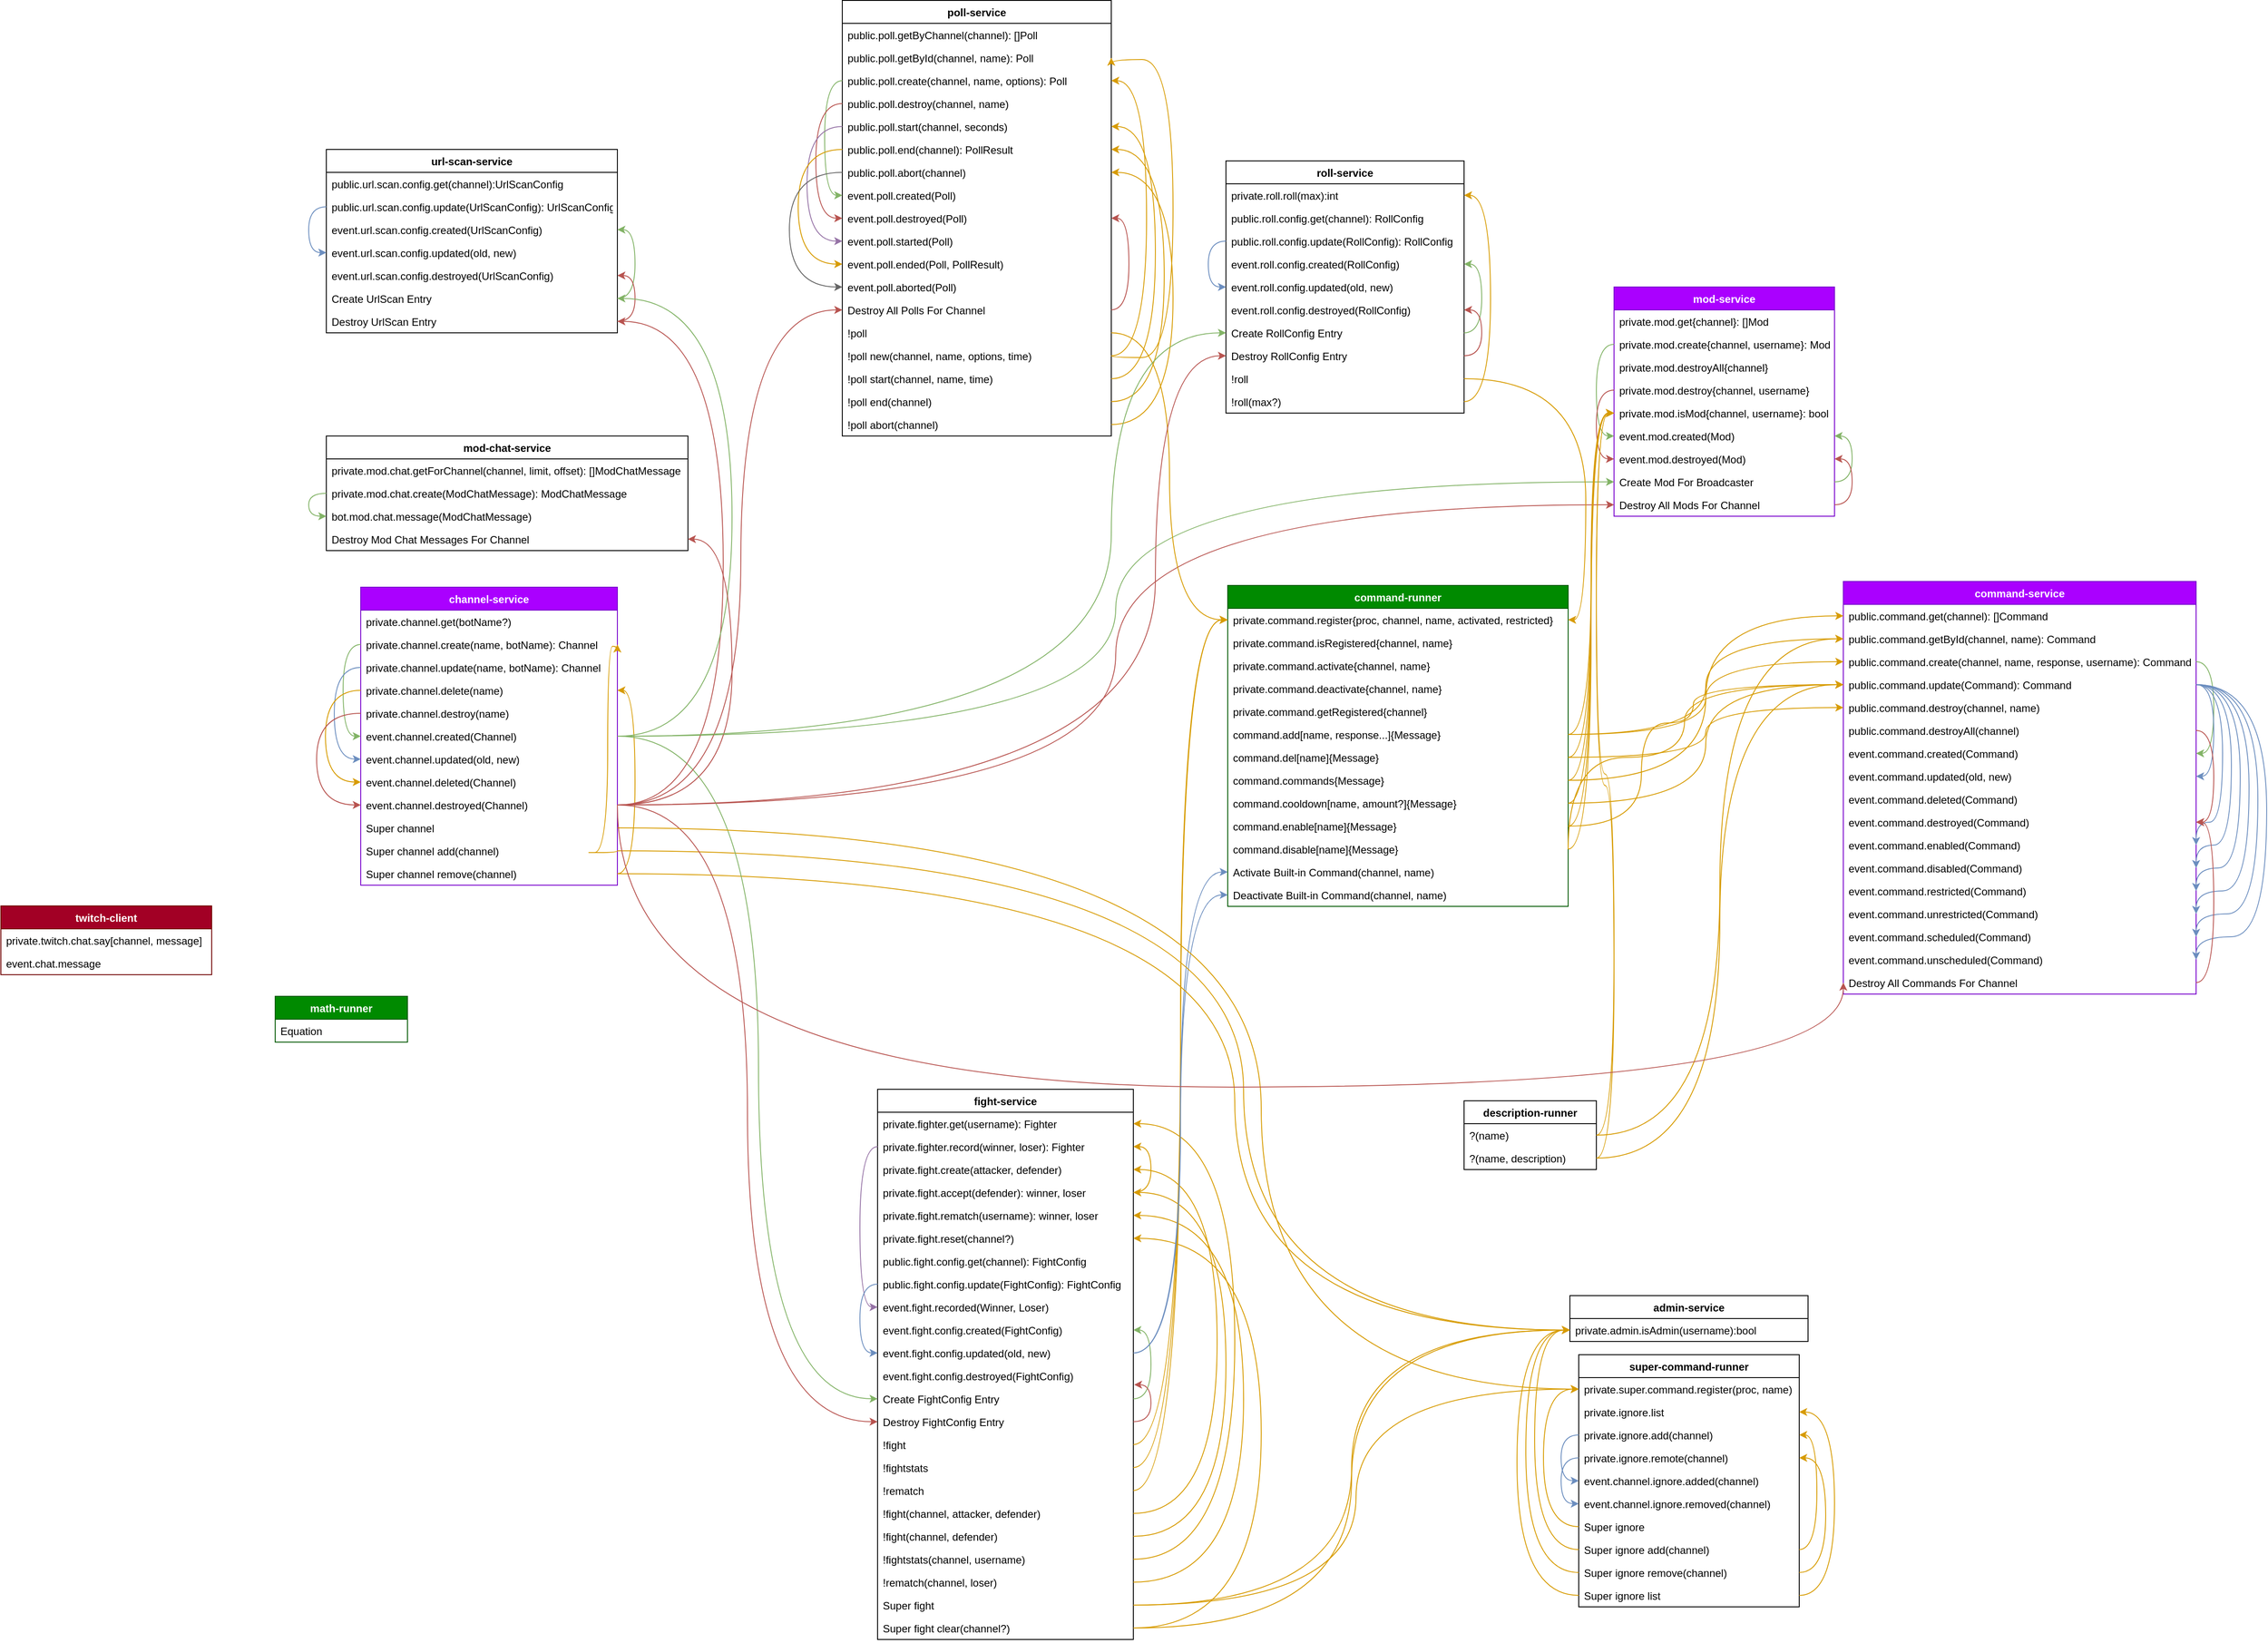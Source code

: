 <mxfile version="10.6.7" type="github"><diagram id="UFpzt-45oxmUa87XOhIg" name="Page-1"><mxGraphModel dx="1638" dy="773" grid="0" gridSize="10" guides="1" tooltips="1" connect="1" arrows="1" fold="1" page="1" pageScale="1" pageWidth="10000" pageHeight="10000" math="0" shadow="0"><root><mxCell id="0"/><mxCell id="1" parent="0"/><mxCell id="XVTuqHwqc4bGBCBkc0RM-8" value="channel-service&#10;" style="swimlane;fontStyle=1;align=center;verticalAlign=top;childLayout=stackLayout;horizontal=1;startSize=26;horizontalStack=0;resizeParent=1;resizeParentMax=0;resizeLast=0;collapsible=1;marginBottom=0;fillColor=#aa00ff;strokeColor=#7700CC;fontColor=#ffffff;" parent="1" vertex="1"><mxGeometry x="1159" y="2496" width="291" height="338" as="geometry"><mxRectangle x="20" y="20" width="90" height="26" as="alternateBounds"/></mxGeometry></mxCell><mxCell id="XVTuqHwqc4bGBCBkc0RM-9" value="private.channel.get(botName?)" style="text;strokeColor=none;fillColor=none;align=left;verticalAlign=top;spacingLeft=4;spacingRight=4;overflow=hidden;rotatable=0;points=[[0,0.5],[1,0.5]];portConstraint=eastwest;" parent="XVTuqHwqc4bGBCBkc0RM-8" vertex="1"><mxGeometry y="26" width="291" height="26" as="geometry"/></mxCell><mxCell id="m_cscke2ilRDuO96fSFW-115" style="edgeStyle=orthogonalEdgeStyle;curved=1;orthogonalLoop=1;jettySize=auto;html=1;exitX=0;exitY=0.5;exitDx=0;exitDy=0;entryX=0;entryY=0.5;entryDx=0;entryDy=0;fillColor=#d5e8d4;strokeColor=#82b366;" parent="XVTuqHwqc4bGBCBkc0RM-8" source="XVTuqHwqc4bGBCBkc0RM-11" target="XVTuqHwqc4bGBCBkc0RM-27" edge="1"><mxGeometry relative="1" as="geometry"/></mxCell><mxCell id="XVTuqHwqc4bGBCBkc0RM-11" value="private.channel.create(name, botName): Channel&#10;" style="text;strokeColor=none;fillColor=none;align=left;verticalAlign=top;spacingLeft=4;spacingRight=4;overflow=hidden;rotatable=0;points=[[0,0.5],[1,0.5]];portConstraint=eastwest;" parent="XVTuqHwqc4bGBCBkc0RM-8" vertex="1"><mxGeometry y="52" width="291" height="26" as="geometry"/></mxCell><mxCell id="m_cscke2ilRDuO96fSFW-116" style="edgeStyle=orthogonalEdgeStyle;curved=1;orthogonalLoop=1;jettySize=auto;html=1;exitX=0;exitY=0.5;exitDx=0;exitDy=0;entryX=0;entryY=0.5;entryDx=0;entryDy=0;fillColor=#dae8fc;strokeColor=#6c8ebf;" parent="XVTuqHwqc4bGBCBkc0RM-8" source="XVTuqHwqc4bGBCBkc0RM-13" target="XVTuqHwqc4bGBCBkc0RM-14" edge="1"><mxGeometry relative="1" as="geometry"><Array as="points"><mxPoint x="-30" y="91"/><mxPoint x="-30" y="195"/></Array></mxGeometry></mxCell><mxCell id="XVTuqHwqc4bGBCBkc0RM-13" value="private.channel.update(name, botName): Channel&#10;" style="text;strokeColor=none;fillColor=none;align=left;verticalAlign=top;spacingLeft=4;spacingRight=4;overflow=hidden;rotatable=0;points=[[0,0.5],[1,0.5]];portConstraint=eastwest;" parent="XVTuqHwqc4bGBCBkc0RM-8" vertex="1"><mxGeometry y="78" width="291" height="26" as="geometry"/></mxCell><mxCell id="m_cscke2ilRDuO96fSFW-117" style="edgeStyle=orthogonalEdgeStyle;curved=1;orthogonalLoop=1;jettySize=auto;html=1;exitX=0;exitY=0.5;exitDx=0;exitDy=0;entryX=0;entryY=0.5;entryDx=0;entryDy=0;fillColor=#ffe6cc;strokeColor=#d79b00;" parent="XVTuqHwqc4bGBCBkc0RM-8" source="XVTuqHwqc4bGBCBkc0RM-26" target="XVTuqHwqc4bGBCBkc0RM-28" edge="1"><mxGeometry relative="1" as="geometry"><Array as="points"><mxPoint x="-40" y="117"/><mxPoint x="-40" y="221"/></Array></mxGeometry></mxCell><mxCell id="XVTuqHwqc4bGBCBkc0RM-26" value="private.channel.delete(name)&#10;" style="text;strokeColor=none;fillColor=none;align=left;verticalAlign=top;spacingLeft=4;spacingRight=4;overflow=hidden;rotatable=0;points=[[0,0.5],[1,0.5]];portConstraint=eastwest;" parent="XVTuqHwqc4bGBCBkc0RM-8" vertex="1"><mxGeometry y="104" width="291" height="26" as="geometry"/></mxCell><mxCell id="m_cscke2ilRDuO96fSFW-118" style="edgeStyle=orthogonalEdgeStyle;curved=1;orthogonalLoop=1;jettySize=auto;html=1;exitX=0;exitY=0.5;exitDx=0;exitDy=0;entryX=0;entryY=0.5;entryDx=0;entryDy=0;fillColor=#f8cecc;strokeColor=#b85450;" parent="XVTuqHwqc4bGBCBkc0RM-8" source="XVTuqHwqc4bGBCBkc0RM-47" target="m_cscke2ilRDuO96fSFW-1" edge="1"><mxGeometry relative="1" as="geometry"><Array as="points"><mxPoint x="-50" y="143"/><mxPoint x="-50" y="247"/></Array></mxGeometry></mxCell><mxCell id="XVTuqHwqc4bGBCBkc0RM-47" value="private.channel.destroy(name)&#10;" style="text;strokeColor=none;fillColor=none;align=left;verticalAlign=top;spacingLeft=4;spacingRight=4;overflow=hidden;rotatable=0;points=[[0,0.5],[1,0.5]];portConstraint=eastwest;" parent="XVTuqHwqc4bGBCBkc0RM-8" vertex="1"><mxGeometry y="130" width="291" height="26" as="geometry"/></mxCell><mxCell id="XVTuqHwqc4bGBCBkc0RM-27" value="event.channel.created(Channel)&#10;" style="text;strokeColor=none;fillColor=none;align=left;verticalAlign=top;spacingLeft=4;spacingRight=4;overflow=hidden;rotatable=0;points=[[0,0.5],[1,0.5]];portConstraint=eastwest;" parent="XVTuqHwqc4bGBCBkc0RM-8" vertex="1"><mxGeometry y="156" width="291" height="26" as="geometry"/></mxCell><mxCell id="XVTuqHwqc4bGBCBkc0RM-14" value="event.channel.updated(old, new)&#10;" style="text;strokeColor=none;fillColor=none;align=left;verticalAlign=top;spacingLeft=4;spacingRight=4;overflow=hidden;rotatable=0;points=[[0,0.5],[1,0.5]];portConstraint=eastwest;" parent="XVTuqHwqc4bGBCBkc0RM-8" vertex="1"><mxGeometry y="182" width="291" height="26" as="geometry"/></mxCell><mxCell id="XVTuqHwqc4bGBCBkc0RM-28" value="event.channel.deleted(Channel)&#10;" style="text;strokeColor=none;fillColor=none;align=left;verticalAlign=top;spacingLeft=4;spacingRight=4;overflow=hidden;rotatable=0;points=[[0,0.5],[1,0.5]];portConstraint=eastwest;" parent="XVTuqHwqc4bGBCBkc0RM-8" vertex="1"><mxGeometry y="208" width="291" height="26" as="geometry"/></mxCell><mxCell id="m_cscke2ilRDuO96fSFW-1" value="event.channel.destroyed(Channel)&#10;" style="text;strokeColor=none;fillColor=none;align=left;verticalAlign=top;spacingLeft=4;spacingRight=4;overflow=hidden;rotatable=0;points=[[0,0.5],[1,0.5]];portConstraint=eastwest;" parent="XVTuqHwqc4bGBCBkc0RM-8" vertex="1"><mxGeometry y="234" width="291" height="26" as="geometry"/></mxCell><mxCell id="m_cscke2ilRDuO96fSFW-257" value="Super channel&#10;" style="text;strokeColor=none;fillColor=none;align=left;verticalAlign=top;spacingLeft=4;spacingRight=4;overflow=hidden;rotatable=0;points=[[0,0.5],[1,0.5]];portConstraint=eastwest;" parent="XVTuqHwqc4bGBCBkc0RM-8" vertex="1"><mxGeometry y="260" width="291" height="26" as="geometry"/></mxCell><mxCell id="m_cscke2ilRDuO96fSFW-262" style="edgeStyle=orthogonalEdgeStyle;curved=1;orthogonalLoop=1;jettySize=auto;html=1;exitX=1;exitY=0.5;exitDx=0;exitDy=0;entryX=1;entryY=0.5;entryDx=0;entryDy=0;fillColor=#ffe6cc;strokeColor=#d79b00;" parent="XVTuqHwqc4bGBCBkc0RM-8" source="m_cscke2ilRDuO96fSFW-258" target="XVTuqHwqc4bGBCBkc0RM-11" edge="1"><mxGeometry relative="1" as="geometry"><Array as="points"><mxPoint x="250" y="301"/><mxPoint x="280" y="301"/><mxPoint x="280" y="67"/><mxPoint x="250" y="67"/></Array></mxGeometry></mxCell><mxCell id="m_cscke2ilRDuO96fSFW-258" value="Super channel add(channel)&#10;" style="text;strokeColor=none;fillColor=none;align=left;verticalAlign=top;spacingLeft=4;spacingRight=4;overflow=hidden;rotatable=0;points=[[0,0.5],[1,0.5]];portConstraint=eastwest;" parent="XVTuqHwqc4bGBCBkc0RM-8" vertex="1"><mxGeometry y="286" width="291" height="26" as="geometry"/></mxCell><mxCell id="m_cscke2ilRDuO96fSFW-265" style="edgeStyle=orthogonalEdgeStyle;curved=1;orthogonalLoop=1;jettySize=auto;html=1;exitX=1;exitY=0.5;exitDx=0;exitDy=0;fillColor=#ffe6cc;strokeColor=#d79b00;" parent="XVTuqHwqc4bGBCBkc0RM-8" source="m_cscke2ilRDuO96fSFW-259" target="XVTuqHwqc4bGBCBkc0RM-26" edge="1"><mxGeometry relative="1" as="geometry"/></mxCell><mxCell id="m_cscke2ilRDuO96fSFW-259" value="Super channel remove(channel)&#10;" style="text;strokeColor=none;fillColor=none;align=left;verticalAlign=top;spacingLeft=4;spacingRight=4;overflow=hidden;rotatable=0;points=[[0,0.5],[1,0.5]];portConstraint=eastwest;" parent="XVTuqHwqc4bGBCBkc0RM-8" vertex="1"><mxGeometry y="312" width="291" height="26" as="geometry"/></mxCell><mxCell id="XVTuqHwqc4bGBCBkc0RM-15" value="command-service&#10;" style="swimlane;fontStyle=1;align=center;verticalAlign=top;childLayout=stackLayout;horizontal=1;startSize=26;horizontalStack=0;resizeParent=1;resizeParentMax=0;resizeLast=0;collapsible=1;marginBottom=0;fillColor=#aa00ff;strokeColor=#7700CC;fontColor=#ffffff;" parent="1" vertex="1"><mxGeometry x="2840" y="2489.5" width="400" height="468" as="geometry"><mxRectangle x="20" y="20" width="90" height="26" as="alternateBounds"/></mxGeometry></mxCell><mxCell id="XVTuqHwqc4bGBCBkc0RM-16" value="public.command.get(channel): []Command" style="text;strokeColor=none;fillColor=none;align=left;verticalAlign=top;spacingLeft=4;spacingRight=4;overflow=hidden;rotatable=0;points=[[0,0.5],[1,0.5]];portConstraint=eastwest;" parent="XVTuqHwqc4bGBCBkc0RM-15" vertex="1"><mxGeometry y="26" width="400" height="26" as="geometry"/></mxCell><mxCell id="XVTuqHwqc4bGBCBkc0RM-18" value="public.command.getById(channel, name): Command&#10;" style="text;strokeColor=none;fillColor=none;align=left;verticalAlign=top;spacingLeft=4;spacingRight=4;overflow=hidden;rotatable=0;points=[[0,0.5],[1,0.5]];portConstraint=eastwest;" parent="XVTuqHwqc4bGBCBkc0RM-15" vertex="1"><mxGeometry y="52" width="400" height="26" as="geometry"/></mxCell><mxCell id="m_cscke2ilRDuO96fSFW-146" style="edgeStyle=orthogonalEdgeStyle;curved=1;orthogonalLoop=1;jettySize=auto;html=1;exitX=1;exitY=0.5;exitDx=0;exitDy=0;entryX=1;entryY=0.5;entryDx=0;entryDy=0;fillColor=#d5e8d4;strokeColor=#82b366;" parent="XVTuqHwqc4bGBCBkc0RM-15" source="XVTuqHwqc4bGBCBkc0RM-19" target="XVTuqHwqc4bGBCBkc0RM-30" edge="1"><mxGeometry relative="1" as="geometry"/></mxCell><mxCell id="XVTuqHwqc4bGBCBkc0RM-19" value="public.command.create(channel, name, response, username): Command&#10;" style="text;strokeColor=none;fillColor=none;align=left;verticalAlign=top;spacingLeft=4;spacingRight=4;overflow=hidden;rotatable=0;points=[[0,0.5],[1,0.5]];portConstraint=eastwest;" parent="XVTuqHwqc4bGBCBkc0RM-15" vertex="1"><mxGeometry y="78" width="400" height="26" as="geometry"/></mxCell><mxCell id="m_cscke2ilRDuO96fSFW-150" style="edgeStyle=orthogonalEdgeStyle;curved=1;orthogonalLoop=1;jettySize=auto;html=1;exitX=1;exitY=0.5;exitDx=0;exitDy=0;entryX=1;entryY=0.5;entryDx=0;entryDy=0;fillColor=#dae8fc;strokeColor=#6c8ebf;" parent="XVTuqHwqc4bGBCBkc0RM-15" source="XVTuqHwqc4bGBCBkc0RM-20" target="XVTuqHwqc4bGBCBkc0RM-29" edge="1"><mxGeometry relative="1" as="geometry"/></mxCell><mxCell id="m_cscke2ilRDuO96fSFW-151" style="edgeStyle=orthogonalEdgeStyle;curved=1;orthogonalLoop=1;jettySize=auto;html=1;exitX=1;exitY=0.5;exitDx=0;exitDy=0;entryX=1;entryY=0.5;entryDx=0;entryDy=0;fillColor=#dae8fc;strokeColor=#6c8ebf;" parent="XVTuqHwqc4bGBCBkc0RM-15" source="XVTuqHwqc4bGBCBkc0RM-20" target="XVTuqHwqc4bGBCBkc0RM-32" edge="1"><mxGeometry relative="1" as="geometry"><Array as="points"><mxPoint x="430" y="117"/><mxPoint x="430" y="273"/></Array></mxGeometry></mxCell><mxCell id="m_cscke2ilRDuO96fSFW-152" style="edgeStyle=orthogonalEdgeStyle;curved=1;orthogonalLoop=1;jettySize=auto;html=1;exitX=1;exitY=0.5;exitDx=0;exitDy=0;entryX=1;entryY=0.5;entryDx=0;entryDy=0;fillColor=#dae8fc;strokeColor=#6c8ebf;" parent="XVTuqHwqc4bGBCBkc0RM-15" source="XVTuqHwqc4bGBCBkc0RM-20" target="XVTuqHwqc4bGBCBkc0RM-33" edge="1"><mxGeometry relative="1" as="geometry"><Array as="points"><mxPoint x="440" y="117"/><mxPoint x="440" y="299"/></Array></mxGeometry></mxCell><mxCell id="m_cscke2ilRDuO96fSFW-153" style="edgeStyle=orthogonalEdgeStyle;curved=1;orthogonalLoop=1;jettySize=auto;html=1;exitX=1;exitY=0.5;exitDx=0;exitDy=0;entryX=1;entryY=0.5;entryDx=0;entryDy=0;fillColor=#dae8fc;strokeColor=#6c8ebf;" parent="XVTuqHwqc4bGBCBkc0RM-15" source="XVTuqHwqc4bGBCBkc0RM-20" target="XVTuqHwqc4bGBCBkc0RM-34" edge="1"><mxGeometry relative="1" as="geometry"><Array as="points"><mxPoint x="450" y="117"/><mxPoint x="450" y="325"/></Array></mxGeometry></mxCell><mxCell id="m_cscke2ilRDuO96fSFW-154" style="edgeStyle=orthogonalEdgeStyle;curved=1;orthogonalLoop=1;jettySize=auto;html=1;exitX=1;exitY=0.5;exitDx=0;exitDy=0;entryX=1;entryY=0.5;entryDx=0;entryDy=0;fillColor=#dae8fc;strokeColor=#6c8ebf;" parent="XVTuqHwqc4bGBCBkc0RM-15" source="XVTuqHwqc4bGBCBkc0RM-20" target="XVTuqHwqc4bGBCBkc0RM-35" edge="1"><mxGeometry relative="1" as="geometry"><Array as="points"><mxPoint x="460" y="117"/><mxPoint x="460" y="351"/></Array></mxGeometry></mxCell><mxCell id="m_cscke2ilRDuO96fSFW-155" style="edgeStyle=orthogonalEdgeStyle;curved=1;orthogonalLoop=1;jettySize=auto;html=1;exitX=1;exitY=0.5;exitDx=0;exitDy=0;entryX=1;entryY=0.5;entryDx=0;entryDy=0;fillColor=#dae8fc;strokeColor=#6c8ebf;" parent="XVTuqHwqc4bGBCBkc0RM-15" source="XVTuqHwqc4bGBCBkc0RM-20" target="XVTuqHwqc4bGBCBkc0RM-36" edge="1"><mxGeometry relative="1" as="geometry"><Array as="points"><mxPoint x="470" y="117"/><mxPoint x="470" y="377"/></Array></mxGeometry></mxCell><mxCell id="m_cscke2ilRDuO96fSFW-156" style="edgeStyle=orthogonalEdgeStyle;curved=1;orthogonalLoop=1;jettySize=auto;html=1;exitX=1;exitY=0.5;exitDx=0;exitDy=0;entryX=1;entryY=0.5;entryDx=0;entryDy=0;fillColor=#dae8fc;strokeColor=#6c8ebf;" parent="XVTuqHwqc4bGBCBkc0RM-15" source="XVTuqHwqc4bGBCBkc0RM-20" target="XVTuqHwqc4bGBCBkc0RM-37" edge="1"><mxGeometry relative="1" as="geometry"><Array as="points"><mxPoint x="480" y="117"/><mxPoint x="480" y="403"/></Array></mxGeometry></mxCell><mxCell id="XVTuqHwqc4bGBCBkc0RM-20" value="public.command.update(Command): Command&#10;" style="text;strokeColor=none;fillColor=none;align=left;verticalAlign=top;spacingLeft=4;spacingRight=4;overflow=hidden;rotatable=0;points=[[0,0.5],[1,0.5]];portConstraint=eastwest;" parent="XVTuqHwqc4bGBCBkc0RM-15" vertex="1"><mxGeometry y="104" width="400" height="26" as="geometry"/></mxCell><mxCell id="m_cscke2ilRDuO96fSFW-157" style="edgeStyle=orthogonalEdgeStyle;curved=1;orthogonalLoop=1;jettySize=auto;html=1;exitX=1;exitY=0.5;exitDx=0;exitDy=0;entryX=1;entryY=0.5;entryDx=0;entryDy=0;fillColor=#f8cecc;strokeColor=#b85450;" parent="XVTuqHwqc4bGBCBkc0RM-15" source="XVTuqHwqc4bGBCBkc0RM-21" target="m_cscke2ilRDuO96fSFW-107" edge="1"><mxGeometry relative="1" as="geometry"/></mxCell><mxCell id="etJopJw0Ae102Q40aH5g-1" value="public.command.destroy(channel, name)&#10;" style="text;strokeColor=none;fillColor=none;align=left;verticalAlign=top;spacingLeft=4;spacingRight=4;overflow=hidden;rotatable=0;points=[[0,0.5],[1,0.5]];portConstraint=eastwest;" vertex="1" parent="XVTuqHwqc4bGBCBkc0RM-15"><mxGeometry y="130" width="400" height="26" as="geometry"/></mxCell><mxCell id="XVTuqHwqc4bGBCBkc0RM-21" value="public.command.destroyAll(channel)&#10;" style="text;strokeColor=none;fillColor=none;align=left;verticalAlign=top;spacingLeft=4;spacingRight=4;overflow=hidden;rotatable=0;points=[[0,0.5],[1,0.5]];portConstraint=eastwest;" parent="XVTuqHwqc4bGBCBkc0RM-15" vertex="1"><mxGeometry y="156" width="400" height="26" as="geometry"/></mxCell><mxCell id="XVTuqHwqc4bGBCBkc0RM-30" value="event.command.created(Command)&#10;&#10;" style="text;strokeColor=none;fillColor=none;align=left;verticalAlign=top;spacingLeft=4;spacingRight=4;overflow=hidden;rotatable=0;points=[[0,0.5],[1,0.5]];portConstraint=eastwest;" parent="XVTuqHwqc4bGBCBkc0RM-15" vertex="1"><mxGeometry y="182" width="400" height="26" as="geometry"/></mxCell><mxCell id="XVTuqHwqc4bGBCBkc0RM-29" value="event.command.updated(old, new)&#10;" style="text;strokeColor=none;fillColor=none;align=left;verticalAlign=top;spacingLeft=4;spacingRight=4;overflow=hidden;rotatable=0;points=[[0,0.5],[1,0.5]];portConstraint=eastwest;" parent="XVTuqHwqc4bGBCBkc0RM-15" vertex="1"><mxGeometry y="208" width="400" height="26" as="geometry"/></mxCell><mxCell id="XVTuqHwqc4bGBCBkc0RM-31" value="event.command.deleted(Command)&#10;" style="text;strokeColor=none;fillColor=none;align=left;verticalAlign=top;spacingLeft=4;spacingRight=4;overflow=hidden;rotatable=0;points=[[0,0.5],[1,0.5]];portConstraint=eastwest;" parent="XVTuqHwqc4bGBCBkc0RM-15" vertex="1"><mxGeometry y="234" width="400" height="26" as="geometry"/></mxCell><mxCell id="m_cscke2ilRDuO96fSFW-107" value="event.command.destroyed(Command)&#10;" style="text;strokeColor=none;fillColor=none;align=left;verticalAlign=top;spacingLeft=4;spacingRight=4;overflow=hidden;rotatable=0;points=[[0,0.5],[1,0.5]];portConstraint=eastwest;" parent="XVTuqHwqc4bGBCBkc0RM-15" vertex="1"><mxGeometry y="260" width="400" height="26" as="geometry"/></mxCell><mxCell id="XVTuqHwqc4bGBCBkc0RM-32" value="event.command.enabled(Command)&#10;" style="text;strokeColor=none;fillColor=none;align=left;verticalAlign=top;spacingLeft=4;spacingRight=4;overflow=hidden;rotatable=0;points=[[0,0.5],[1,0.5]];portConstraint=eastwest;" parent="XVTuqHwqc4bGBCBkc0RM-15" vertex="1"><mxGeometry y="286" width="400" height="26" as="geometry"/></mxCell><mxCell id="XVTuqHwqc4bGBCBkc0RM-33" value="event.command.disabled(Command)&#10;" style="text;strokeColor=none;fillColor=none;align=left;verticalAlign=top;spacingLeft=4;spacingRight=4;overflow=hidden;rotatable=0;points=[[0,0.5],[1,0.5]];portConstraint=eastwest;" parent="XVTuqHwqc4bGBCBkc0RM-15" vertex="1"><mxGeometry y="312" width="400" height="26" as="geometry"/></mxCell><mxCell id="XVTuqHwqc4bGBCBkc0RM-34" value="event.command.restricted(Command)&#10;" style="text;strokeColor=none;fillColor=none;align=left;verticalAlign=top;spacingLeft=4;spacingRight=4;overflow=hidden;rotatable=0;points=[[0,0.5],[1,0.5]];portConstraint=eastwest;" parent="XVTuqHwqc4bGBCBkc0RM-15" vertex="1"><mxGeometry y="338" width="400" height="26" as="geometry"/></mxCell><mxCell id="XVTuqHwqc4bGBCBkc0RM-35" value="event.command.unrestricted(Command)&#10;" style="text;strokeColor=none;fillColor=none;align=left;verticalAlign=top;spacingLeft=4;spacingRight=4;overflow=hidden;rotatable=0;points=[[0,0.5],[1,0.5]];portConstraint=eastwest;" parent="XVTuqHwqc4bGBCBkc0RM-15" vertex="1"><mxGeometry y="364" width="400" height="26" as="geometry"/></mxCell><mxCell id="XVTuqHwqc4bGBCBkc0RM-36" value="event.command.scheduled(Command)&#10;" style="text;strokeColor=none;fillColor=none;align=left;verticalAlign=top;spacingLeft=4;spacingRight=4;overflow=hidden;rotatable=0;points=[[0,0.5],[1,0.5]];portConstraint=eastwest;" parent="XVTuqHwqc4bGBCBkc0RM-15" vertex="1"><mxGeometry y="390" width="400" height="26" as="geometry"/></mxCell><mxCell id="XVTuqHwqc4bGBCBkc0RM-37" value="event.command.unscheduled(Command)&#10;" style="text;strokeColor=none;fillColor=none;align=left;verticalAlign=top;spacingLeft=4;spacingRight=4;overflow=hidden;rotatable=0;points=[[0,0.5],[1,0.5]];portConstraint=eastwest;" parent="XVTuqHwqc4bGBCBkc0RM-15" vertex="1"><mxGeometry y="416" width="400" height="26" as="geometry"/></mxCell><mxCell id="m_cscke2ilRDuO96fSFW-109" style="edgeStyle=orthogonalEdgeStyle;curved=1;orthogonalLoop=1;jettySize=auto;html=1;exitX=1;exitY=0.5;exitDx=0;exitDy=0;entryX=1;entryY=0.5;entryDx=0;entryDy=0;fillColor=#f8cecc;strokeColor=#b85450;" parent="XVTuqHwqc4bGBCBkc0RM-15" source="m_cscke2ilRDuO96fSFW-105" target="m_cscke2ilRDuO96fSFW-107" edge="1"><mxGeometry relative="1" as="geometry"/></mxCell><mxCell id="m_cscke2ilRDuO96fSFW-105" value="Destroy All Commands For Channel&#10;" style="text;strokeColor=none;fillColor=none;align=left;verticalAlign=top;spacingLeft=4;spacingRight=4;overflow=hidden;rotatable=0;points=[[0,0.5],[1,0.5]];portConstraint=eastwest;" parent="XVTuqHwqc4bGBCBkc0RM-15" vertex="1"><mxGeometry y="442" width="400" height="26" as="geometry"/></mxCell><mxCell id="XVTuqHwqc4bGBCBkc0RM-38" value="fight-service&#10;" style="swimlane;fontStyle=1;align=center;verticalAlign=top;childLayout=stackLayout;horizontal=1;startSize=26;horizontalStack=0;resizeParent=1;resizeParentMax=0;resizeLast=0;collapsible=1;marginBottom=0;" parent="1" vertex="1"><mxGeometry x="1745" y="3065.5" width="290" height="624" as="geometry"><mxRectangle x="20" y="20" width="90" height="26" as="alternateBounds"/></mxGeometry></mxCell><mxCell id="XVTuqHwqc4bGBCBkc0RM-39" value="private.fighter.get(username): Fighter" style="text;strokeColor=none;fillColor=none;align=left;verticalAlign=top;spacingLeft=4;spacingRight=4;overflow=hidden;rotatable=0;points=[[0,0.5],[1,0.5]];portConstraint=eastwest;" parent="XVTuqHwqc4bGBCBkc0RM-38" vertex="1"><mxGeometry y="26" width="290" height="26" as="geometry"/></mxCell><mxCell id="m_cscke2ilRDuO96fSFW-119" style="edgeStyle=orthogonalEdgeStyle;curved=1;orthogonalLoop=1;jettySize=auto;html=1;exitX=0;exitY=0.5;exitDx=0;exitDy=0;entryX=0;entryY=0.5;entryDx=0;entryDy=0;fillColor=#e1d5e7;strokeColor=#9673a6;" parent="XVTuqHwqc4bGBCBkc0RM-38" source="XVTuqHwqc4bGBCBkc0RM-41" target="m_cscke2ilRDuO96fSFW-4" edge="1"><mxGeometry relative="1" as="geometry"/></mxCell><mxCell id="XVTuqHwqc4bGBCBkc0RM-41" value="private.fighter.record(winner, loser): Fighter&#10;" style="text;strokeColor=none;fillColor=none;align=left;verticalAlign=top;spacingLeft=4;spacingRight=4;overflow=hidden;rotatable=0;points=[[0,0.5],[1,0.5]];portConstraint=eastwest;" parent="XVTuqHwqc4bGBCBkc0RM-38" vertex="1"><mxGeometry y="52" width="290" height="26" as="geometry"/></mxCell><mxCell id="XVTuqHwqc4bGBCBkc0RM-42" value="private.fight.create(attacker, defender)&#10;" style="text;strokeColor=none;fillColor=none;align=left;verticalAlign=top;spacingLeft=4;spacingRight=4;overflow=hidden;rotatable=0;points=[[0,0.5],[1,0.5]];portConstraint=eastwest;" parent="XVTuqHwqc4bGBCBkc0RM-38" vertex="1"><mxGeometry y="78" width="290" height="26" as="geometry"/></mxCell><mxCell id="m_cscke2ilRDuO96fSFW-209" style="edgeStyle=orthogonalEdgeStyle;curved=1;orthogonalLoop=1;jettySize=auto;html=1;exitX=1;exitY=0.5;exitDx=0;exitDy=0;entryX=1;entryY=0.5;entryDx=0;entryDy=0;fillColor=#ffe6cc;strokeColor=#d79b00;" parent="XVTuqHwqc4bGBCBkc0RM-38" source="m_cscke2ilRDuO96fSFW-202" target="XVTuqHwqc4bGBCBkc0RM-41" edge="1"><mxGeometry relative="1" as="geometry"/></mxCell><mxCell id="m_cscke2ilRDuO96fSFW-202" value="private.fight.accept(defender): winner, loser&#10;" style="text;strokeColor=none;fillColor=none;align=left;verticalAlign=top;spacingLeft=4;spacingRight=4;overflow=hidden;rotatable=0;points=[[0,0.5],[1,0.5]];portConstraint=eastwest;" parent="XVTuqHwqc4bGBCBkc0RM-38" vertex="1"><mxGeometry y="104" width="290" height="26" as="geometry"/></mxCell><mxCell id="m_cscke2ilRDuO96fSFW-229" value="private.fight.rematch(username): winner, loser&#10;" style="text;strokeColor=none;fillColor=none;align=left;verticalAlign=top;spacingLeft=4;spacingRight=4;overflow=hidden;rotatable=0;points=[[0,0.5],[1,0.5]];portConstraint=eastwest;" parent="XVTuqHwqc4bGBCBkc0RM-38" vertex="1"><mxGeometry y="130" width="290" height="26" as="geometry"/></mxCell><mxCell id="m_cscke2ilRDuO96fSFW-203" value="private.fight.reset(channel?)&#10;" style="text;strokeColor=none;fillColor=none;align=left;verticalAlign=top;spacingLeft=4;spacingRight=4;overflow=hidden;rotatable=0;points=[[0,0.5],[1,0.5]];portConstraint=eastwest;" parent="XVTuqHwqc4bGBCBkc0RM-38" vertex="1"><mxGeometry y="156" width="290" height="26" as="geometry"/></mxCell><mxCell id="m_cscke2ilRDuO96fSFW-204" value="public.fight.config.get(channel): FightConfig&#10;" style="text;strokeColor=none;fillColor=none;align=left;verticalAlign=top;spacingLeft=4;spacingRight=4;overflow=hidden;rotatable=0;points=[[0,0.5],[1,0.5]];portConstraint=eastwest;" parent="XVTuqHwqc4bGBCBkc0RM-38" vertex="1"><mxGeometry y="182" width="290" height="26" as="geometry"/></mxCell><mxCell id="m_cscke2ilRDuO96fSFW-120" style="edgeStyle=orthogonalEdgeStyle;curved=1;orthogonalLoop=1;jettySize=auto;html=1;exitX=0;exitY=0.5;exitDx=0;exitDy=0;entryX=0;entryY=0.5;entryDx=0;entryDy=0;fillColor=#dae8fc;strokeColor=#6c8ebf;" parent="XVTuqHwqc4bGBCBkc0RM-38" source="XVTuqHwqc4bGBCBkc0RM-44" target="m_cscke2ilRDuO96fSFW-2" edge="1"><mxGeometry relative="1" as="geometry"/></mxCell><mxCell id="XVTuqHwqc4bGBCBkc0RM-44" value="public.fight.config.update(FightConfig): FightConfig&#10;" style="text;strokeColor=none;fillColor=none;align=left;verticalAlign=top;spacingLeft=4;spacingRight=4;overflow=hidden;rotatable=0;points=[[0,0.5],[1,0.5]];portConstraint=eastwest;" parent="XVTuqHwqc4bGBCBkc0RM-38" vertex="1"><mxGeometry y="208" width="290" height="26" as="geometry"/></mxCell><mxCell id="m_cscke2ilRDuO96fSFW-4" value="event.fight.recorded(Winner, Loser)&#10;" style="text;strokeColor=none;fillColor=none;align=left;verticalAlign=top;spacingLeft=4;spacingRight=4;overflow=hidden;rotatable=0;points=[[0,0.5],[1,0.5]];portConstraint=eastwest;" parent="XVTuqHwqc4bGBCBkc0RM-38" vertex="1"><mxGeometry y="234" width="290" height="26" as="geometry"/></mxCell><mxCell id="XVTuqHwqc4bGBCBkc0RM-46" value="event.fight.config.created(FightConfig)&#10;" style="text;strokeColor=none;fillColor=none;align=left;verticalAlign=top;spacingLeft=4;spacingRight=4;overflow=hidden;rotatable=0;points=[[0,0.5],[1,0.5]];portConstraint=eastwest;" parent="XVTuqHwqc4bGBCBkc0RM-38" vertex="1"><mxGeometry y="260" width="290" height="26" as="geometry"/></mxCell><mxCell id="m_cscke2ilRDuO96fSFW-2" value="event.fight.config.updated(old, new)&#10;" style="text;strokeColor=none;fillColor=none;align=left;verticalAlign=top;spacingLeft=4;spacingRight=4;overflow=hidden;rotatable=0;points=[[0,0.5],[1,0.5]];portConstraint=eastwest;" parent="XVTuqHwqc4bGBCBkc0RM-38" vertex="1"><mxGeometry y="286" width="290" height="26" as="geometry"/></mxCell><mxCell id="m_cscke2ilRDuO96fSFW-3" value="event.fight.config.destroyed(FightConfig)&#10;" style="text;strokeColor=none;fillColor=none;align=left;verticalAlign=top;spacingLeft=4;spacingRight=4;overflow=hidden;rotatable=0;points=[[0,0.5],[1,0.5]];portConstraint=eastwest;" parent="XVTuqHwqc4bGBCBkc0RM-38" vertex="1"><mxGeometry y="312" width="290" height="26" as="geometry"/></mxCell><mxCell id="m_cscke2ilRDuO96fSFW-84" style="edgeStyle=orthogonalEdgeStyle;curved=1;orthogonalLoop=1;jettySize=auto;html=1;exitX=1;exitY=0.5;exitDx=0;exitDy=0;entryX=1;entryY=0.5;entryDx=0;entryDy=0;fillColor=#d5e8d4;strokeColor=#82b366;" parent="XVTuqHwqc4bGBCBkc0RM-38" source="m_cscke2ilRDuO96fSFW-75" target="XVTuqHwqc4bGBCBkc0RM-46" edge="1"><mxGeometry relative="1" as="geometry"/></mxCell><mxCell id="m_cscke2ilRDuO96fSFW-75" value="Create FightConfig Entry&#10;" style="text;strokeColor=none;fillColor=none;align=left;verticalAlign=top;spacingLeft=4;spacingRight=4;overflow=hidden;rotatable=0;points=[[0,0.5],[1,0.5]];portConstraint=eastwest;" parent="XVTuqHwqc4bGBCBkc0RM-38" vertex="1"><mxGeometry y="338" width="290" height="26" as="geometry"/></mxCell><mxCell id="m_cscke2ilRDuO96fSFW-85" style="edgeStyle=orthogonalEdgeStyle;curved=1;orthogonalLoop=1;jettySize=auto;html=1;exitX=1;exitY=0.5;exitDx=0;exitDy=0;entryX=1.003;entryY=-0.115;entryDx=0;entryDy=0;entryPerimeter=0;fillColor=#f8cecc;strokeColor=#b85450;" parent="XVTuqHwqc4bGBCBkc0RM-38" source="m_cscke2ilRDuO96fSFW-77" target="m_cscke2ilRDuO96fSFW-75" edge="1"><mxGeometry relative="1" as="geometry"/></mxCell><mxCell id="m_cscke2ilRDuO96fSFW-77" value="Destroy FightConfig Entry&#10;" style="text;strokeColor=none;fillColor=none;align=left;verticalAlign=top;spacingLeft=4;spacingRight=4;overflow=hidden;rotatable=0;points=[[0,0.5],[1,0.5]];portConstraint=eastwest;" parent="XVTuqHwqc4bGBCBkc0RM-38" vertex="1"><mxGeometry y="364" width="290" height="26" as="geometry"/></mxCell><mxCell id="m_cscke2ilRDuO96fSFW-186" value="!fight&#10;" style="text;strokeColor=none;fillColor=none;align=left;verticalAlign=top;spacingLeft=4;spacingRight=4;overflow=hidden;rotatable=0;points=[[0,0.5],[1,0.5]];portConstraint=eastwest;" parent="XVTuqHwqc4bGBCBkc0RM-38" vertex="1"><mxGeometry y="390" width="290" height="26" as="geometry"/></mxCell><mxCell id="m_cscke2ilRDuO96fSFW-187" value="!fightstats&#10;" style="text;strokeColor=none;fillColor=none;align=left;verticalAlign=top;spacingLeft=4;spacingRight=4;overflow=hidden;rotatable=0;points=[[0,0.5],[1,0.5]];portConstraint=eastwest;" parent="XVTuqHwqc4bGBCBkc0RM-38" vertex="1"><mxGeometry y="416" width="290" height="26" as="geometry"/></mxCell><mxCell id="m_cscke2ilRDuO96fSFW-188" value="!rematch&#10;" style="text;strokeColor=none;fillColor=none;align=left;verticalAlign=top;spacingLeft=4;spacingRight=4;overflow=hidden;rotatable=0;points=[[0,0.5],[1,0.5]];portConstraint=eastwest;" parent="XVTuqHwqc4bGBCBkc0RM-38" vertex="1"><mxGeometry y="442" width="290" height="26" as="geometry"/></mxCell><mxCell id="m_cscke2ilRDuO96fSFW-232" style="edgeStyle=orthogonalEdgeStyle;curved=1;orthogonalLoop=1;jettySize=auto;html=1;exitX=1;exitY=0.5;exitDx=0;exitDy=0;entryX=1;entryY=0.5;entryDx=0;entryDy=0;fillColor=#ffe6cc;strokeColor=#d79b00;" parent="XVTuqHwqc4bGBCBkc0RM-38" source="m_cscke2ilRDuO96fSFW-189" target="XVTuqHwqc4bGBCBkc0RM-42" edge="1"><mxGeometry relative="1" as="geometry"><Array as="points"><mxPoint x="385" y="481"/><mxPoint x="385" y="91"/></Array></mxGeometry></mxCell><mxCell id="m_cscke2ilRDuO96fSFW-189" value="!fight(channel, attacker, defender)&#10;" style="text;strokeColor=none;fillColor=none;align=left;verticalAlign=top;spacingLeft=4;spacingRight=4;overflow=hidden;rotatable=0;points=[[0,0.5],[1,0.5]];portConstraint=eastwest;" parent="XVTuqHwqc4bGBCBkc0RM-38" vertex="1"><mxGeometry y="468" width="290" height="26" as="geometry"/></mxCell><mxCell id="m_cscke2ilRDuO96fSFW-233" style="edgeStyle=orthogonalEdgeStyle;curved=1;orthogonalLoop=1;jettySize=auto;html=1;exitX=1;exitY=0.5;exitDx=0;exitDy=0;entryX=1;entryY=0.5;entryDx=0;entryDy=0;fillColor=#ffe6cc;strokeColor=#d79b00;" parent="XVTuqHwqc4bGBCBkc0RM-38" source="m_cscke2ilRDuO96fSFW-190" target="m_cscke2ilRDuO96fSFW-202" edge="1"><mxGeometry relative="1" as="geometry"><Array as="points"><mxPoint x="395" y="507"/><mxPoint x="395" y="117"/></Array></mxGeometry></mxCell><mxCell id="m_cscke2ilRDuO96fSFW-190" value="!fight(channel, defender)&#10;" style="text;strokeColor=none;fillColor=none;align=left;verticalAlign=top;spacingLeft=4;spacingRight=4;overflow=hidden;rotatable=0;points=[[0,0.5],[1,0.5]];portConstraint=eastwest;" parent="XVTuqHwqc4bGBCBkc0RM-38" vertex="1"><mxGeometry y="494" width="290" height="26" as="geometry"/></mxCell><mxCell id="m_cscke2ilRDuO96fSFW-234" style="edgeStyle=orthogonalEdgeStyle;curved=1;orthogonalLoop=1;jettySize=auto;html=1;exitX=1;exitY=0.5;exitDx=0;exitDy=0;entryX=1;entryY=0.5;entryDx=0;entryDy=0;fillColor=#ffe6cc;strokeColor=#d79b00;" parent="XVTuqHwqc4bGBCBkc0RM-38" source="m_cscke2ilRDuO96fSFW-191" target="XVTuqHwqc4bGBCBkc0RM-39" edge="1"><mxGeometry relative="1" as="geometry"><Array as="points"><mxPoint x="405" y="533"/><mxPoint x="405" y="39"/></Array></mxGeometry></mxCell><mxCell id="m_cscke2ilRDuO96fSFW-191" value="!fightstats(channel, username)&#10;" style="text;strokeColor=none;fillColor=none;align=left;verticalAlign=top;spacingLeft=4;spacingRight=4;overflow=hidden;rotatable=0;points=[[0,0.5],[1,0.5]];portConstraint=eastwest;" parent="XVTuqHwqc4bGBCBkc0RM-38" vertex="1"><mxGeometry y="520" width="290" height="26" as="geometry"/></mxCell><mxCell id="m_cscke2ilRDuO96fSFW-231" style="edgeStyle=orthogonalEdgeStyle;curved=1;orthogonalLoop=1;jettySize=auto;html=1;exitX=1;exitY=0.5;exitDx=0;exitDy=0;entryX=1;entryY=0.5;entryDx=0;entryDy=0;fillColor=#ffe6cc;strokeColor=#d79b00;" parent="XVTuqHwqc4bGBCBkc0RM-38" source="m_cscke2ilRDuO96fSFW-192" target="m_cscke2ilRDuO96fSFW-229" edge="1"><mxGeometry relative="1" as="geometry"><Array as="points"><mxPoint x="415" y="559"/><mxPoint x="415" y="143"/></Array></mxGeometry></mxCell><mxCell id="m_cscke2ilRDuO96fSFW-192" value="!rematch(channel, loser)&#10;" style="text;strokeColor=none;fillColor=none;align=left;verticalAlign=top;spacingLeft=4;spacingRight=4;overflow=hidden;rotatable=0;points=[[0,0.5],[1,0.5]];portConstraint=eastwest;" parent="XVTuqHwqc4bGBCBkc0RM-38" vertex="1"><mxGeometry y="546" width="290" height="26" as="geometry"/></mxCell><mxCell id="m_cscke2ilRDuO96fSFW-227" value="Super fight&#10;" style="text;strokeColor=none;fillColor=none;align=left;verticalAlign=top;spacingLeft=4;spacingRight=4;overflow=hidden;rotatable=0;points=[[0,0.5],[1,0.5]];portConstraint=eastwest;" parent="XVTuqHwqc4bGBCBkc0RM-38" vertex="1"><mxGeometry y="572" width="290" height="26" as="geometry"/></mxCell><mxCell id="m_cscke2ilRDuO96fSFW-235" style="edgeStyle=orthogonalEdgeStyle;curved=1;orthogonalLoop=1;jettySize=auto;html=1;exitX=1;exitY=0.5;exitDx=0;exitDy=0;entryX=1;entryY=0.5;entryDx=0;entryDy=0;fillColor=#ffe6cc;strokeColor=#d79b00;" parent="XVTuqHwqc4bGBCBkc0RM-38" source="m_cscke2ilRDuO96fSFW-228" target="m_cscke2ilRDuO96fSFW-203" edge="1"><mxGeometry relative="1" as="geometry"><Array as="points"><mxPoint x="435" y="611"/><mxPoint x="435" y="169"/></Array></mxGeometry></mxCell><mxCell id="m_cscke2ilRDuO96fSFW-228" value="Super fight clear(channel?)&#10;" style="text;strokeColor=none;fillColor=none;align=left;verticalAlign=top;spacingLeft=4;spacingRight=4;overflow=hidden;rotatable=0;points=[[0,0.5],[1,0.5]];portConstraint=eastwest;" parent="XVTuqHwqc4bGBCBkc0RM-38" vertex="1"><mxGeometry y="598" width="290" height="26" as="geometry"/></mxCell><mxCell id="m_cscke2ilRDuO96fSFW-5" value="mod-service&#10;" style="swimlane;fontStyle=1;align=center;verticalAlign=top;childLayout=stackLayout;horizontal=1;startSize=26;horizontalStack=0;resizeParent=1;resizeParentMax=0;resizeLast=0;collapsible=1;marginBottom=0;fillColor=#aa00ff;strokeColor=#7700CC;fontColor=#ffffff;" parent="1" vertex="1"><mxGeometry x="2580" y="2155.5" width="250" height="260" as="geometry"><mxRectangle x="20" y="20" width="90" height="26" as="alternateBounds"/></mxGeometry></mxCell><mxCell id="etJopJw0Ae102Q40aH5g-5" value="private.mod.get{channel}: []Mod" style="text;strokeColor=none;fillColor=none;align=left;verticalAlign=top;spacingLeft=4;spacingRight=4;overflow=hidden;rotatable=0;points=[[0,0.5],[1,0.5]];portConstraint=eastwest;" vertex="1" parent="m_cscke2ilRDuO96fSFW-5"><mxGeometry y="26" width="250" height="26" as="geometry"/></mxCell><mxCell id="m_cscke2ilRDuO96fSFW-123" style="edgeStyle=orthogonalEdgeStyle;curved=1;orthogonalLoop=1;jettySize=auto;html=1;exitX=0;exitY=0.5;exitDx=0;exitDy=0;entryX=0;entryY=0.5;entryDx=0;entryDy=0;fillColor=#d5e8d4;strokeColor=#82b366;" parent="m_cscke2ilRDuO96fSFW-5" source="m_cscke2ilRDuO96fSFW-8" target="m_cscke2ilRDuO96fSFW-11" edge="1"><mxGeometry relative="1" as="geometry"/></mxCell><mxCell id="m_cscke2ilRDuO96fSFW-8" value="private.mod.create{channel, username}: Mod&#10;" style="text;strokeColor=none;fillColor=none;align=left;verticalAlign=top;spacingLeft=4;spacingRight=4;overflow=hidden;rotatable=0;points=[[0,0.5],[1,0.5]];portConstraint=eastwest;" parent="m_cscke2ilRDuO96fSFW-5" vertex="1"><mxGeometry y="52" width="250" height="26" as="geometry"/></mxCell><mxCell id="m_cscke2ilRDuO96fSFW-124" style="edgeStyle=orthogonalEdgeStyle;curved=1;orthogonalLoop=1;jettySize=auto;html=1;exitX=0;exitY=0.5;exitDx=0;exitDy=0;entryX=0;entryY=0.5;entryDx=0;entryDy=0;fillColor=#f8cecc;strokeColor=#b85450;" parent="m_cscke2ilRDuO96fSFW-5" source="m_cscke2ilRDuO96fSFW-9" target="m_cscke2ilRDuO96fSFW-12" edge="1"><mxGeometry relative="1" as="geometry"/></mxCell><mxCell id="etJopJw0Ae102Q40aH5g-6" value="private.mod.destroyAll{channel}&#10;" style="text;strokeColor=none;fillColor=none;align=left;verticalAlign=top;spacingLeft=4;spacingRight=4;overflow=hidden;rotatable=0;points=[[0,0.5],[1,0.5]];portConstraint=eastwest;" vertex="1" parent="m_cscke2ilRDuO96fSFW-5"><mxGeometry y="78" width="250" height="26" as="geometry"/></mxCell><mxCell id="m_cscke2ilRDuO96fSFW-9" value="private.mod.destroy{channel, username}&#10;" style="text;strokeColor=none;fillColor=none;align=left;verticalAlign=top;spacingLeft=4;spacingRight=4;overflow=hidden;rotatable=0;points=[[0,0.5],[1,0.5]];portConstraint=eastwest;" parent="m_cscke2ilRDuO96fSFW-5" vertex="1"><mxGeometry y="104" width="250" height="26" as="geometry"/></mxCell><mxCell id="m_cscke2ilRDuO96fSFW-10" value="private.mod.isMod{channel, username}: bool&#10;" style="text;strokeColor=none;fillColor=none;align=left;verticalAlign=top;spacingLeft=4;spacingRight=4;overflow=hidden;rotatable=0;points=[[0,0.5],[1,0.5]];portConstraint=eastwest;" parent="m_cscke2ilRDuO96fSFW-5" vertex="1"><mxGeometry y="130" width="250" height="26" as="geometry"/></mxCell><mxCell id="m_cscke2ilRDuO96fSFW-11" value="event.mod.created(Mod)&#10;" style="text;strokeColor=none;fillColor=none;align=left;verticalAlign=top;spacingLeft=4;spacingRight=4;overflow=hidden;rotatable=0;points=[[0,0.5],[1,0.5]];portConstraint=eastwest;" parent="m_cscke2ilRDuO96fSFW-5" vertex="1"><mxGeometry y="156" width="250" height="26" as="geometry"/></mxCell><mxCell id="m_cscke2ilRDuO96fSFW-12" value="event.mod.destroyed(Mod)&#10;" style="text;strokeColor=none;fillColor=none;align=left;verticalAlign=top;spacingLeft=4;spacingRight=4;overflow=hidden;rotatable=0;points=[[0,0.5],[1,0.5]];portConstraint=eastwest;" parent="m_cscke2ilRDuO96fSFW-5" vertex="1"><mxGeometry y="182" width="250" height="26" as="geometry"/></mxCell><mxCell id="m_cscke2ilRDuO96fSFW-92" style="edgeStyle=orthogonalEdgeStyle;curved=1;orthogonalLoop=1;jettySize=auto;html=1;exitX=1;exitY=0.5;exitDx=0;exitDy=0;entryX=1;entryY=0.5;entryDx=0;entryDy=0;fillColor=#d5e8d4;strokeColor=#82b366;" parent="m_cscke2ilRDuO96fSFW-5" source="m_cscke2ilRDuO96fSFW-88" target="m_cscke2ilRDuO96fSFW-11" edge="1"><mxGeometry relative="1" as="geometry"/></mxCell><mxCell id="m_cscke2ilRDuO96fSFW-88" value="Create Mod For Broadcaster&#10;" style="text;strokeColor=none;fillColor=none;align=left;verticalAlign=top;spacingLeft=4;spacingRight=4;overflow=hidden;rotatable=0;points=[[0,0.5],[1,0.5]];portConstraint=eastwest;" parent="m_cscke2ilRDuO96fSFW-5" vertex="1"><mxGeometry y="208" width="250" height="26" as="geometry"/></mxCell><mxCell id="m_cscke2ilRDuO96fSFW-93" style="edgeStyle=orthogonalEdgeStyle;curved=1;orthogonalLoop=1;jettySize=auto;html=1;exitX=1;exitY=0.5;exitDx=0;exitDy=0;entryX=1;entryY=0.5;entryDx=0;entryDy=0;fillColor=#f8cecc;strokeColor=#b85450;" parent="m_cscke2ilRDuO96fSFW-5" source="m_cscke2ilRDuO96fSFW-89" target="m_cscke2ilRDuO96fSFW-12" edge="1"><mxGeometry relative="1" as="geometry"/></mxCell><mxCell id="m_cscke2ilRDuO96fSFW-89" value="Destroy All Mods For Channel&#10;" style="text;strokeColor=none;fillColor=none;align=left;verticalAlign=top;spacingLeft=4;spacingRight=4;overflow=hidden;rotatable=0;points=[[0,0.5],[1,0.5]];portConstraint=eastwest;" parent="m_cscke2ilRDuO96fSFW-5" vertex="1"><mxGeometry y="234" width="250" height="26" as="geometry"/></mxCell><mxCell id="m_cscke2ilRDuO96fSFW-17" value="mod-chat-service&#10;" style="swimlane;fontStyle=1;align=center;verticalAlign=top;childLayout=stackLayout;horizontal=1;startSize=26;horizontalStack=0;resizeParent=1;resizeParentMax=0;resizeLast=0;collapsible=1;marginBottom=0;" parent="1" vertex="1"><mxGeometry x="1120" y="2324.5" width="410" height="130" as="geometry"><mxRectangle x="20" y="20" width="90" height="26" as="alternateBounds"/></mxGeometry></mxCell><mxCell id="m_cscke2ilRDuO96fSFW-18" value="private.mod.chat.getForChannel(channel, limit, offset): []ModChatMessage" style="text;strokeColor=none;fillColor=none;align=left;verticalAlign=top;spacingLeft=4;spacingRight=4;overflow=hidden;rotatable=0;points=[[0,0.5],[1,0.5]];portConstraint=eastwest;" parent="m_cscke2ilRDuO96fSFW-17" vertex="1"><mxGeometry y="26" width="410" height="26" as="geometry"/></mxCell><mxCell id="m_cscke2ilRDuO96fSFW-121" style="edgeStyle=orthogonalEdgeStyle;curved=1;orthogonalLoop=1;jettySize=auto;html=1;exitX=0;exitY=0.5;exitDx=0;exitDy=0;entryX=0;entryY=0.5;entryDx=0;entryDy=0;fillColor=#d5e8d4;strokeColor=#82b366;" parent="m_cscke2ilRDuO96fSFW-17" source="m_cscke2ilRDuO96fSFW-19" target="m_cscke2ilRDuO96fSFW-20" edge="1"><mxGeometry relative="1" as="geometry"><Array as="points"><mxPoint x="-20" y="65"/><mxPoint x="-20" y="91"/></Array></mxGeometry></mxCell><mxCell id="m_cscke2ilRDuO96fSFW-19" value="private.mod.chat.create(ModChatMessage): ModChatMessage&#10;" style="text;strokeColor=none;fillColor=none;align=left;verticalAlign=top;spacingLeft=4;spacingRight=4;overflow=hidden;rotatable=0;points=[[0,0.5],[1,0.5]];portConstraint=eastwest;" parent="m_cscke2ilRDuO96fSFW-17" vertex="1"><mxGeometry y="52" width="410" height="26" as="geometry"/></mxCell><mxCell id="m_cscke2ilRDuO96fSFW-20" value="bot.mod.chat.message(ModChatMessage)&#10;" style="text;strokeColor=none;fillColor=none;align=left;verticalAlign=top;spacingLeft=4;spacingRight=4;overflow=hidden;rotatable=0;points=[[0,0.5],[1,0.5]];portConstraint=eastwest;" parent="m_cscke2ilRDuO96fSFW-17" vertex="1"><mxGeometry y="78" width="410" height="26" as="geometry"/></mxCell><mxCell id="m_cscke2ilRDuO96fSFW-113" value="Destroy Mod Chat Messages For Channel&#10;" style="text;strokeColor=none;fillColor=none;align=left;verticalAlign=top;spacingLeft=4;spacingRight=4;overflow=hidden;rotatable=0;points=[[0,0.5],[1,0.5]];portConstraint=eastwest;" parent="m_cscke2ilRDuO96fSFW-17" vertex="1"><mxGeometry y="104" width="410" height="26" as="geometry"/></mxCell><mxCell id="m_cscke2ilRDuO96fSFW-24" value="poll-service&#10;" style="swimlane;fontStyle=1;align=center;verticalAlign=top;childLayout=stackLayout;horizontal=1;startSize=26;horizontalStack=0;resizeParent=1;resizeParentMax=0;resizeLast=0;collapsible=1;marginBottom=0;" parent="1" vertex="1"><mxGeometry x="1705" y="1830.5" width="305" height="494" as="geometry"><mxRectangle x="20" y="20" width="90" height="26" as="alternateBounds"/></mxGeometry></mxCell><mxCell id="m_cscke2ilRDuO96fSFW-25" value="public.poll.getByChannel(channel): []Poll" style="text;strokeColor=none;fillColor=none;align=left;verticalAlign=top;spacingLeft=4;spacingRight=4;overflow=hidden;rotatable=0;points=[[0,0.5],[1,0.5]];portConstraint=eastwest;" parent="m_cscke2ilRDuO96fSFW-24" vertex="1"><mxGeometry y="26" width="305" height="26" as="geometry"/></mxCell><mxCell id="m_cscke2ilRDuO96fSFW-32" value="public.poll.getById(channel, name): Poll" style="text;strokeColor=none;fillColor=none;align=left;verticalAlign=top;spacingLeft=4;spacingRight=4;overflow=hidden;rotatable=0;points=[[0,0.5],[1,0.5]];portConstraint=eastwest;" parent="m_cscke2ilRDuO96fSFW-24" vertex="1"><mxGeometry y="52" width="305" height="26" as="geometry"/></mxCell><mxCell id="m_cscke2ilRDuO96fSFW-134" style="edgeStyle=orthogonalEdgeStyle;curved=1;orthogonalLoop=1;jettySize=auto;html=1;exitX=0;exitY=0.5;exitDx=0;exitDy=0;entryX=0;entryY=0.5;entryDx=0;entryDy=0;fillColor=#d5e8d4;strokeColor=#82b366;" parent="m_cscke2ilRDuO96fSFW-24" source="m_cscke2ilRDuO96fSFW-26" target="m_cscke2ilRDuO96fSFW-30" edge="1"><mxGeometry relative="1" as="geometry"/></mxCell><mxCell id="m_cscke2ilRDuO96fSFW-26" value="public.poll.create(channel, name, options): Poll&#10;" style="text;strokeColor=none;fillColor=none;align=left;verticalAlign=top;spacingLeft=4;spacingRight=4;overflow=hidden;rotatable=0;points=[[0,0.5],[1,0.5]];portConstraint=eastwest;" parent="m_cscke2ilRDuO96fSFW-24" vertex="1"><mxGeometry y="78" width="305" height="26" as="geometry"/></mxCell><mxCell id="m_cscke2ilRDuO96fSFW-135" style="edgeStyle=orthogonalEdgeStyle;curved=1;orthogonalLoop=1;jettySize=auto;html=1;exitX=0;exitY=0.5;exitDx=0;exitDy=0;entryX=0;entryY=0.5;entryDx=0;entryDy=0;fillColor=#f8cecc;strokeColor=#b85450;" parent="m_cscke2ilRDuO96fSFW-24" source="m_cscke2ilRDuO96fSFW-27" target="m_cscke2ilRDuO96fSFW-34" edge="1"><mxGeometry relative="1" as="geometry"><Array as="points"><mxPoint x="-30" y="117"/><mxPoint x="-30" y="247"/></Array></mxGeometry></mxCell><mxCell id="m_cscke2ilRDuO96fSFW-27" value="public.poll.destroy(channel, name)&#10;" style="text;strokeColor=none;fillColor=none;align=left;verticalAlign=top;spacingLeft=4;spacingRight=4;overflow=hidden;rotatable=0;points=[[0,0.5],[1,0.5]];portConstraint=eastwest;" parent="m_cscke2ilRDuO96fSFW-24" vertex="1"><mxGeometry y="104" width="305" height="26" as="geometry"/></mxCell><mxCell id="m_cscke2ilRDuO96fSFW-136" style="edgeStyle=orthogonalEdgeStyle;curved=1;orthogonalLoop=1;jettySize=auto;html=1;exitX=0;exitY=0.5;exitDx=0;exitDy=0;entryX=0;entryY=0.5;entryDx=0;entryDy=0;fillColor=#e1d5e7;strokeColor=#9673a6;" parent="m_cscke2ilRDuO96fSFW-24" source="m_cscke2ilRDuO96fSFW-28" target="m_cscke2ilRDuO96fSFW-35" edge="1"><mxGeometry relative="1" as="geometry"><Array as="points"><mxPoint x="-40" y="143"/><mxPoint x="-40" y="273"/></Array></mxGeometry></mxCell><mxCell id="m_cscke2ilRDuO96fSFW-28" value="public.poll.start(channel, seconds)&#10;" style="text;strokeColor=none;fillColor=none;align=left;verticalAlign=top;spacingLeft=4;spacingRight=4;overflow=hidden;rotatable=0;points=[[0,0.5],[1,0.5]];portConstraint=eastwest;" parent="m_cscke2ilRDuO96fSFW-24" vertex="1"><mxGeometry y="130" width="305" height="26" as="geometry"/></mxCell><mxCell id="m_cscke2ilRDuO96fSFW-137" style="edgeStyle=orthogonalEdgeStyle;curved=1;orthogonalLoop=1;jettySize=auto;html=1;exitX=0;exitY=0.5;exitDx=0;exitDy=0;entryX=0;entryY=0.5;entryDx=0;entryDy=0;fillColor=#ffe6cc;strokeColor=#d79b00;" parent="m_cscke2ilRDuO96fSFW-24" source="m_cscke2ilRDuO96fSFW-29" target="m_cscke2ilRDuO96fSFW-36" edge="1"><mxGeometry relative="1" as="geometry"><Array as="points"><mxPoint x="-50" y="169"/><mxPoint x="-50" y="299"/></Array></mxGeometry></mxCell><mxCell id="m_cscke2ilRDuO96fSFW-29" value="public.poll.end(channel): PollResult&#10;" style="text;strokeColor=none;fillColor=none;align=left;verticalAlign=top;spacingLeft=4;spacingRight=4;overflow=hidden;rotatable=0;points=[[0,0.5],[1,0.5]];portConstraint=eastwest;" parent="m_cscke2ilRDuO96fSFW-24" vertex="1"><mxGeometry y="156" width="305" height="26" as="geometry"/></mxCell><mxCell id="m_cscke2ilRDuO96fSFW-138" style="edgeStyle=orthogonalEdgeStyle;curved=1;orthogonalLoop=1;jettySize=auto;html=1;exitX=0;exitY=0.5;exitDx=0;exitDy=0;entryX=0;entryY=0.5;entryDx=0;entryDy=0;fillColor=#f5f5f5;strokeColor=#666666;" parent="m_cscke2ilRDuO96fSFW-24" source="m_cscke2ilRDuO96fSFW-33" target="m_cscke2ilRDuO96fSFW-37" edge="1"><mxGeometry relative="1" as="geometry"><Array as="points"><mxPoint x="-60" y="195"/><mxPoint x="-60" y="325"/></Array></mxGeometry></mxCell><mxCell id="m_cscke2ilRDuO96fSFW-33" value="public.poll.abort(channel)&#10;" style="text;strokeColor=none;fillColor=none;align=left;verticalAlign=top;spacingLeft=4;spacingRight=4;overflow=hidden;rotatable=0;points=[[0,0.5],[1,0.5]];portConstraint=eastwest;" parent="m_cscke2ilRDuO96fSFW-24" vertex="1"><mxGeometry y="182" width="305" height="26" as="geometry"/></mxCell><mxCell id="m_cscke2ilRDuO96fSFW-30" value="event.poll.created(Poll)&#10;" style="text;strokeColor=none;fillColor=none;align=left;verticalAlign=top;spacingLeft=4;spacingRight=4;overflow=hidden;rotatable=0;points=[[0,0.5],[1,0.5]];portConstraint=eastwest;" parent="m_cscke2ilRDuO96fSFW-24" vertex="1"><mxGeometry y="208" width="305" height="26" as="geometry"/></mxCell><mxCell id="m_cscke2ilRDuO96fSFW-34" value="event.poll.destroyed(Poll)&#10;" style="text;strokeColor=none;fillColor=none;align=left;verticalAlign=top;spacingLeft=4;spacingRight=4;overflow=hidden;rotatable=0;points=[[0,0.5],[1,0.5]];portConstraint=eastwest;" parent="m_cscke2ilRDuO96fSFW-24" vertex="1"><mxGeometry y="234" width="305" height="26" as="geometry"/></mxCell><mxCell id="m_cscke2ilRDuO96fSFW-35" value="event.poll.started(Poll)&#10;" style="text;strokeColor=none;fillColor=none;align=left;verticalAlign=top;spacingLeft=4;spacingRight=4;overflow=hidden;rotatable=0;points=[[0,0.5],[1,0.5]];portConstraint=eastwest;" parent="m_cscke2ilRDuO96fSFW-24" vertex="1"><mxGeometry y="260" width="305" height="26" as="geometry"/></mxCell><mxCell id="m_cscke2ilRDuO96fSFW-36" value="event.poll.ended(Poll, PollResult)&#10;" style="text;strokeColor=none;fillColor=none;align=left;verticalAlign=top;spacingLeft=4;spacingRight=4;overflow=hidden;rotatable=0;points=[[0,0.5],[1,0.5]];portConstraint=eastwest;" parent="m_cscke2ilRDuO96fSFW-24" vertex="1"><mxGeometry y="286" width="305" height="26" as="geometry"/></mxCell><mxCell id="m_cscke2ilRDuO96fSFW-37" value="event.poll.aborted(Poll)&#10;" style="text;strokeColor=none;fillColor=none;align=left;verticalAlign=top;spacingLeft=4;spacingRight=4;overflow=hidden;rotatable=0;points=[[0,0.5],[1,0.5]];portConstraint=eastwest;" parent="m_cscke2ilRDuO96fSFW-24" vertex="1"><mxGeometry y="312" width="305" height="26" as="geometry"/></mxCell><mxCell id="m_cscke2ilRDuO96fSFW-112" style="edgeStyle=orthogonalEdgeStyle;curved=1;orthogonalLoop=1;jettySize=auto;html=1;exitX=1;exitY=0.5;exitDx=0;exitDy=0;entryX=1;entryY=0.5;entryDx=0;entryDy=0;fillColor=#f8cecc;strokeColor=#b85450;" parent="m_cscke2ilRDuO96fSFW-24" source="m_cscke2ilRDuO96fSFW-110" target="m_cscke2ilRDuO96fSFW-34" edge="1"><mxGeometry relative="1" as="geometry"/></mxCell><mxCell id="m_cscke2ilRDuO96fSFW-110" value="Destroy All Polls For Channel&#10;" style="text;strokeColor=none;fillColor=none;align=left;verticalAlign=top;spacingLeft=4;spacingRight=4;overflow=hidden;rotatable=0;points=[[0,0.5],[1,0.5]];portConstraint=eastwest;" parent="m_cscke2ilRDuO96fSFW-24" vertex="1"><mxGeometry y="338" width="305" height="26" as="geometry"/></mxCell><mxCell id="m_cscke2ilRDuO96fSFW-169" value="!poll&#10;" style="text;strokeColor=none;fillColor=none;align=left;verticalAlign=top;spacingLeft=4;spacingRight=4;overflow=hidden;rotatable=0;points=[[0,0.5],[1,0.5]];portConstraint=eastwest;" parent="m_cscke2ilRDuO96fSFW-24" vertex="1"><mxGeometry y="364" width="305" height="26" as="geometry"/></mxCell><mxCell id="m_cscke2ilRDuO96fSFW-175" style="edgeStyle=orthogonalEdgeStyle;curved=1;orthogonalLoop=1;jettySize=auto;html=1;exitX=1;exitY=0.5;exitDx=0;exitDy=0;entryX=1;entryY=0.5;entryDx=0;entryDy=0;fillColor=#ffe6cc;strokeColor=#d79b00;" parent="m_cscke2ilRDuO96fSFW-24" source="m_cscke2ilRDuO96fSFW-170" target="m_cscke2ilRDuO96fSFW-26" edge="1"><mxGeometry relative="1" as="geometry"><Array as="points"><mxPoint x="345" y="403"/><mxPoint x="345" y="91"/></Array></mxGeometry></mxCell><mxCell id="OkZ0qODOgG7nwqPbldqt-1" style="edgeStyle=orthogonalEdgeStyle;orthogonalLoop=1;jettySize=auto;html=1;exitX=1;exitY=0.5;exitDx=0;exitDy=0;entryX=1;entryY=0.5;entryDx=0;entryDy=0;curved=1;fillColor=#ffe6cc;strokeColor=#d79b00;" parent="m_cscke2ilRDuO96fSFW-24" source="m_cscke2ilRDuO96fSFW-170" target="m_cscke2ilRDuO96fSFW-32" edge="1"><mxGeometry relative="1" as="geometry"><Array as="points"><mxPoint x="305" y="405"/><mxPoint x="375" y="405"/><mxPoint x="375" y="67"/><mxPoint x="305" y="67"/></Array></mxGeometry></mxCell><mxCell id="m_cscke2ilRDuO96fSFW-170" value="!poll new(channel, name, options, time)&#10;" style="text;strokeColor=none;fillColor=none;align=left;verticalAlign=top;spacingLeft=4;spacingRight=4;overflow=hidden;rotatable=0;points=[[0,0.5],[1,0.5]];portConstraint=eastwest;" parent="m_cscke2ilRDuO96fSFW-24" vertex="1"><mxGeometry y="390" width="305" height="26" as="geometry"/></mxCell><mxCell id="m_cscke2ilRDuO96fSFW-176" style="edgeStyle=orthogonalEdgeStyle;curved=1;orthogonalLoop=1;jettySize=auto;html=1;exitX=1;exitY=0.5;exitDx=0;exitDy=0;entryX=1;entryY=0.5;entryDx=0;entryDy=0;fillColor=#ffe6cc;strokeColor=#d79b00;" parent="m_cscke2ilRDuO96fSFW-24" source="m_cscke2ilRDuO96fSFW-171" target="m_cscke2ilRDuO96fSFW-28" edge="1"><mxGeometry relative="1" as="geometry"><Array as="points"><mxPoint x="355" y="429"/><mxPoint x="355" y="143"/></Array></mxGeometry></mxCell><mxCell id="m_cscke2ilRDuO96fSFW-171" value="!poll start(channel, name, time)&#10;" style="text;strokeColor=none;fillColor=none;align=left;verticalAlign=top;spacingLeft=4;spacingRight=4;overflow=hidden;rotatable=0;points=[[0,0.5],[1,0.5]];portConstraint=eastwest;" parent="m_cscke2ilRDuO96fSFW-24" vertex="1"><mxGeometry y="416" width="305" height="26" as="geometry"/></mxCell><mxCell id="m_cscke2ilRDuO96fSFW-177" style="edgeStyle=orthogonalEdgeStyle;curved=1;orthogonalLoop=1;jettySize=auto;html=1;exitX=1;exitY=0.5;exitDx=0;exitDy=0;entryX=1;entryY=0.5;entryDx=0;entryDy=0;fillColor=#ffe6cc;strokeColor=#d79b00;" parent="m_cscke2ilRDuO96fSFW-24" source="m_cscke2ilRDuO96fSFW-172" target="m_cscke2ilRDuO96fSFW-29" edge="1"><mxGeometry relative="1" as="geometry"><Array as="points"><mxPoint x="365" y="455"/><mxPoint x="365" y="169"/></Array></mxGeometry></mxCell><mxCell id="m_cscke2ilRDuO96fSFW-172" value="!poll end(channel)&#10;" style="text;strokeColor=none;fillColor=none;align=left;verticalAlign=top;spacingLeft=4;spacingRight=4;overflow=hidden;rotatable=0;points=[[0,0.5],[1,0.5]];portConstraint=eastwest;" parent="m_cscke2ilRDuO96fSFW-24" vertex="1"><mxGeometry y="442" width="305" height="26" as="geometry"/></mxCell><mxCell id="m_cscke2ilRDuO96fSFW-178" style="edgeStyle=orthogonalEdgeStyle;curved=1;orthogonalLoop=1;jettySize=auto;html=1;exitX=1;exitY=0.5;exitDx=0;exitDy=0;entryX=1;entryY=0.5;entryDx=0;entryDy=0;fillColor=#ffe6cc;strokeColor=#d79b00;" parent="m_cscke2ilRDuO96fSFW-24" source="m_cscke2ilRDuO96fSFW-173" target="m_cscke2ilRDuO96fSFW-33" edge="1"><mxGeometry relative="1" as="geometry"><Array as="points"><mxPoint x="375" y="481"/><mxPoint x="375" y="195"/></Array></mxGeometry></mxCell><mxCell id="m_cscke2ilRDuO96fSFW-173" value="!poll abort(channel)&#10;" style="text;strokeColor=none;fillColor=none;align=left;verticalAlign=top;spacingLeft=4;spacingRight=4;overflow=hidden;rotatable=0;points=[[0,0.5],[1,0.5]];portConstraint=eastwest;" parent="m_cscke2ilRDuO96fSFW-24" vertex="1"><mxGeometry y="468" width="305" height="26" as="geometry"/></mxCell><mxCell id="m_cscke2ilRDuO96fSFW-38" value="roll-service&#10;" style="swimlane;fontStyle=1;align=center;verticalAlign=top;childLayout=stackLayout;horizontal=1;startSize=26;horizontalStack=0;resizeParent=1;resizeParentMax=0;resizeLast=0;collapsible=1;marginBottom=0;" parent="1" vertex="1"><mxGeometry x="2140" y="2012.5" width="270" height="286" as="geometry"><mxRectangle x="20" y="20" width="90" height="26" as="alternateBounds"/></mxGeometry></mxCell><mxCell id="m_cscke2ilRDuO96fSFW-39" value="private.roll.roll(max):int" style="text;strokeColor=none;fillColor=none;align=left;verticalAlign=top;spacingLeft=4;spacingRight=4;overflow=hidden;rotatable=0;points=[[0,0.5],[1,0.5]];portConstraint=eastwest;" parent="m_cscke2ilRDuO96fSFW-38" vertex="1"><mxGeometry y="26" width="270" height="26" as="geometry"/></mxCell><mxCell id="m_cscke2ilRDuO96fSFW-40" value="public.roll.config.get(channel): RollConfig&#10;" style="text;strokeColor=none;fillColor=none;align=left;verticalAlign=top;spacingLeft=4;spacingRight=4;overflow=hidden;rotatable=0;points=[[0,0.5],[1,0.5]];portConstraint=eastwest;" parent="m_cscke2ilRDuO96fSFW-38" vertex="1"><mxGeometry y="52" width="270" height="26" as="geometry"/></mxCell><mxCell id="m_cscke2ilRDuO96fSFW-122" style="edgeStyle=orthogonalEdgeStyle;curved=1;orthogonalLoop=1;jettySize=auto;html=1;exitX=0;exitY=0.5;exitDx=0;exitDy=0;entryX=0;entryY=0.5;entryDx=0;entryDy=0;fillColor=#dae8fc;strokeColor=#6c8ebf;" parent="m_cscke2ilRDuO96fSFW-38" source="m_cscke2ilRDuO96fSFW-42" target="m_cscke2ilRDuO96fSFW-45" edge="1"><mxGeometry relative="1" as="geometry"/></mxCell><mxCell id="m_cscke2ilRDuO96fSFW-42" value="public.roll.config.update(RollConfig): RollConfig&#10;" style="text;strokeColor=none;fillColor=none;align=left;verticalAlign=top;spacingLeft=4;spacingRight=4;overflow=hidden;rotatable=0;points=[[0,0.5],[1,0.5]];portConstraint=eastwest;" parent="m_cscke2ilRDuO96fSFW-38" vertex="1"><mxGeometry y="78" width="270" height="26" as="geometry"/></mxCell><mxCell id="m_cscke2ilRDuO96fSFW-44" value="event.roll.config.created(RollConfig)&#10;" style="text;strokeColor=none;fillColor=none;align=left;verticalAlign=top;spacingLeft=4;spacingRight=4;overflow=hidden;rotatable=0;points=[[0,0.5],[1,0.5]];portConstraint=eastwest;" parent="m_cscke2ilRDuO96fSFW-38" vertex="1"><mxGeometry y="104" width="270" height="26" as="geometry"/></mxCell><mxCell id="m_cscke2ilRDuO96fSFW-45" value="event.roll.config.updated(old, new)&#10;" style="text;strokeColor=none;fillColor=none;align=left;verticalAlign=top;spacingLeft=4;spacingRight=4;overflow=hidden;rotatable=0;points=[[0,0.5],[1,0.5]];portConstraint=eastwest;" parent="m_cscke2ilRDuO96fSFW-38" vertex="1"><mxGeometry y="130" width="270" height="26" as="geometry"/></mxCell><mxCell id="m_cscke2ilRDuO96fSFW-46" value="event.roll.config.destroyed(RollConfig)&#10;" style="text;strokeColor=none;fillColor=none;align=left;verticalAlign=top;spacingLeft=4;spacingRight=4;overflow=hidden;rotatable=0;points=[[0,0.5],[1,0.5]];portConstraint=eastwest;" parent="m_cscke2ilRDuO96fSFW-38" vertex="1"><mxGeometry y="156" width="270" height="26" as="geometry"/></mxCell><mxCell id="m_cscke2ilRDuO96fSFW-86" style="edgeStyle=orthogonalEdgeStyle;curved=1;orthogonalLoop=1;jettySize=auto;html=1;exitX=1;exitY=0.5;exitDx=0;exitDy=0;entryX=1;entryY=0.5;entryDx=0;entryDy=0;fillColor=#d5e8d4;strokeColor=#82b366;" parent="m_cscke2ilRDuO96fSFW-38" source="m_cscke2ilRDuO96fSFW-79" target="m_cscke2ilRDuO96fSFW-44" edge="1"><mxGeometry relative="1" as="geometry"/></mxCell><mxCell id="m_cscke2ilRDuO96fSFW-79" value="Create RollConfig Entry&#10;" style="text;strokeColor=none;fillColor=none;align=left;verticalAlign=top;spacingLeft=4;spacingRight=4;overflow=hidden;rotatable=0;points=[[0,0.5],[1,0.5]];portConstraint=eastwest;" parent="m_cscke2ilRDuO96fSFW-38" vertex="1"><mxGeometry y="182" width="270" height="26" as="geometry"/></mxCell><mxCell id="m_cscke2ilRDuO96fSFW-87" style="edgeStyle=orthogonalEdgeStyle;curved=1;orthogonalLoop=1;jettySize=auto;html=1;exitX=1;exitY=0.5;exitDx=0;exitDy=0;entryX=1;entryY=0.5;entryDx=0;entryDy=0;fillColor=#f8cecc;strokeColor=#b85450;" parent="m_cscke2ilRDuO96fSFW-38" source="m_cscke2ilRDuO96fSFW-80" target="m_cscke2ilRDuO96fSFW-46" edge="1"><mxGeometry relative="1" as="geometry"/></mxCell><mxCell id="m_cscke2ilRDuO96fSFW-80" value="Destroy RollConfig Entry&#10;" style="text;strokeColor=none;fillColor=none;align=left;verticalAlign=top;spacingLeft=4;spacingRight=4;overflow=hidden;rotatable=0;points=[[0,0.5],[1,0.5]];portConstraint=eastwest;" parent="m_cscke2ilRDuO96fSFW-38" vertex="1"><mxGeometry y="208" width="270" height="26" as="geometry"/></mxCell><mxCell id="m_cscke2ilRDuO96fSFW-182" value="!roll&#10;" style="text;strokeColor=none;fillColor=none;align=left;verticalAlign=top;spacingLeft=4;spacingRight=4;overflow=hidden;rotatable=0;points=[[0,0.5],[1,0.5]];portConstraint=eastwest;" parent="m_cscke2ilRDuO96fSFW-38" vertex="1"><mxGeometry y="234" width="270" height="26" as="geometry"/></mxCell><mxCell id="m_cscke2ilRDuO96fSFW-185" style="edgeStyle=orthogonalEdgeStyle;curved=1;orthogonalLoop=1;jettySize=auto;html=1;exitX=1;exitY=0.5;exitDx=0;exitDy=0;entryX=1;entryY=0.5;entryDx=0;entryDy=0;fillColor=#ffe6cc;strokeColor=#d79b00;" parent="m_cscke2ilRDuO96fSFW-38" source="m_cscke2ilRDuO96fSFW-183" target="m_cscke2ilRDuO96fSFW-39" edge="1"><mxGeometry relative="1" as="geometry"><Array as="points"><mxPoint x="300" y="273"/><mxPoint x="300" y="39"/></Array></mxGeometry></mxCell><mxCell id="m_cscke2ilRDuO96fSFW-183" value="!roll(max?)&#10;" style="text;strokeColor=none;fillColor=none;align=left;verticalAlign=top;spacingLeft=4;spacingRight=4;overflow=hidden;rotatable=0;points=[[0,0.5],[1,0.5]];portConstraint=eastwest;" parent="m_cscke2ilRDuO96fSFW-38" vertex="1"><mxGeometry y="260" width="270" height="26" as="geometry"/></mxCell><mxCell id="m_cscke2ilRDuO96fSFW-47" value="admin-service&#10;" style="swimlane;fontStyle=1;align=center;verticalAlign=top;childLayout=stackLayout;horizontal=1;startSize=26;horizontalStack=0;resizeParent=1;resizeParentMax=0;resizeLast=0;collapsible=1;marginBottom=0;" parent="1" vertex="1"><mxGeometry x="2530" y="3299.5" width="270" height="52" as="geometry"><mxRectangle x="20" y="20" width="90" height="26" as="alternateBounds"/></mxGeometry></mxCell><mxCell id="m_cscke2ilRDuO96fSFW-48" value="private.admin.isAdmin(username):bool" style="text;strokeColor=none;fillColor=none;align=left;verticalAlign=top;spacingLeft=4;spacingRight=4;overflow=hidden;rotatable=0;points=[[0,0.5],[1,0.5]];portConstraint=eastwest;" parent="m_cscke2ilRDuO96fSFW-47" vertex="1"><mxGeometry y="26" width="270" height="26" as="geometry"/></mxCell><mxCell id="m_cscke2ilRDuO96fSFW-56" value="url-scan-service&#10;" style="swimlane;fontStyle=1;align=center;verticalAlign=top;childLayout=stackLayout;horizontal=1;startSize=26;horizontalStack=0;resizeParent=1;resizeParentMax=0;resizeLast=0;collapsible=1;marginBottom=0;" parent="1" vertex="1"><mxGeometry x="1120" y="1999.5" width="330" height="208" as="geometry"><mxRectangle x="20" y="20" width="90" height="26" as="alternateBounds"/></mxGeometry></mxCell><mxCell id="m_cscke2ilRDuO96fSFW-57" value="public.url.scan.config.get(channel):UrlScanConfig" style="text;strokeColor=none;fillColor=none;align=left;verticalAlign=top;spacingLeft=4;spacingRight=4;overflow=hidden;rotatable=0;points=[[0,0.5],[1,0.5]];portConstraint=eastwest;" parent="m_cscke2ilRDuO96fSFW-56" vertex="1"><mxGeometry y="26" width="330" height="26" as="geometry"/></mxCell><mxCell id="m_cscke2ilRDuO96fSFW-125" style="edgeStyle=orthogonalEdgeStyle;curved=1;orthogonalLoop=1;jettySize=auto;html=1;exitX=0;exitY=0.5;exitDx=0;exitDy=0;entryX=0;entryY=0.5;entryDx=0;entryDy=0;fillColor=#dae8fc;strokeColor=#6c8ebf;" parent="m_cscke2ilRDuO96fSFW-56" source="m_cscke2ilRDuO96fSFW-59" target="m_cscke2ilRDuO96fSFW-62" edge="1"><mxGeometry relative="1" as="geometry"/></mxCell><mxCell id="m_cscke2ilRDuO96fSFW-59" value="public.url.scan.config.update(UrlScanConfig): UrlScanConfig&#10;" style="text;strokeColor=none;fillColor=none;align=left;verticalAlign=top;spacingLeft=4;spacingRight=4;overflow=hidden;rotatable=0;points=[[0,0.5],[1,0.5]];portConstraint=eastwest;" parent="m_cscke2ilRDuO96fSFW-56" vertex="1"><mxGeometry y="52" width="330" height="26" as="geometry"/></mxCell><mxCell id="m_cscke2ilRDuO96fSFW-61" value="event.url.scan.config.created(UrlScanConfig)&#10;" style="text;strokeColor=none;fillColor=none;align=left;verticalAlign=top;spacingLeft=4;spacingRight=4;overflow=hidden;rotatable=0;points=[[0,0.5],[1,0.5]];portConstraint=eastwest;" parent="m_cscke2ilRDuO96fSFW-56" vertex="1"><mxGeometry y="78" width="330" height="26" as="geometry"/></mxCell><mxCell id="m_cscke2ilRDuO96fSFW-62" value="event.url.scan.config.updated(old, new)&#10;" style="text;strokeColor=none;fillColor=none;align=left;verticalAlign=top;spacingLeft=4;spacingRight=4;overflow=hidden;rotatable=0;points=[[0,0.5],[1,0.5]];portConstraint=eastwest;" parent="m_cscke2ilRDuO96fSFW-56" vertex="1"><mxGeometry y="104" width="330" height="26" as="geometry"/></mxCell><mxCell id="m_cscke2ilRDuO96fSFW-63" value="event.url.scan.config.destroyed(UrlScanConfig)&#10;" style="text;strokeColor=none;fillColor=none;align=left;verticalAlign=top;spacingLeft=4;spacingRight=4;overflow=hidden;rotatable=0;points=[[0,0.5],[1,0.5]];portConstraint=eastwest;" parent="m_cscke2ilRDuO96fSFW-56" vertex="1"><mxGeometry y="130" width="330" height="26" as="geometry"/></mxCell><mxCell id="m_cscke2ilRDuO96fSFW-102" style="edgeStyle=orthogonalEdgeStyle;curved=1;orthogonalLoop=1;jettySize=auto;html=1;exitX=1;exitY=0.5;exitDx=0;exitDy=0;entryX=1;entryY=0.5;entryDx=0;entryDy=0;fillColor=#d5e8d4;strokeColor=#82b366;" parent="m_cscke2ilRDuO96fSFW-56" source="m_cscke2ilRDuO96fSFW-98" target="m_cscke2ilRDuO96fSFW-61" edge="1"><mxGeometry relative="1" as="geometry"/></mxCell><mxCell id="m_cscke2ilRDuO96fSFW-98" value="Create UrlScan Entry&#10;" style="text;strokeColor=none;fillColor=none;align=left;verticalAlign=top;spacingLeft=4;spacingRight=4;overflow=hidden;rotatable=0;points=[[0,0.5],[1,0.5]];portConstraint=eastwest;" parent="m_cscke2ilRDuO96fSFW-56" vertex="1"><mxGeometry y="156" width="330" height="26" as="geometry"/></mxCell><mxCell id="m_cscke2ilRDuO96fSFW-103" style="edgeStyle=orthogonalEdgeStyle;curved=1;orthogonalLoop=1;jettySize=auto;html=1;exitX=1;exitY=0.5;exitDx=0;exitDy=0;entryX=1;entryY=0.5;entryDx=0;entryDy=0;fillColor=#f8cecc;strokeColor=#b85450;" parent="m_cscke2ilRDuO96fSFW-56" source="m_cscke2ilRDuO96fSFW-99" target="m_cscke2ilRDuO96fSFW-63" edge="1"><mxGeometry relative="1" as="geometry"/></mxCell><mxCell id="m_cscke2ilRDuO96fSFW-99" value="Destroy UrlScan Entry&#10;" style="text;strokeColor=none;fillColor=none;align=left;verticalAlign=top;spacingLeft=4;spacingRight=4;overflow=hidden;rotatable=0;points=[[0,0.5],[1,0.5]];portConstraint=eastwest;" parent="m_cscke2ilRDuO96fSFW-56" vertex="1"><mxGeometry y="182" width="330" height="26" as="geometry"/></mxCell><mxCell id="m_cscke2ilRDuO96fSFW-65" value="command-runner&#10;" style="swimlane;fontStyle=1;align=center;verticalAlign=top;childLayout=stackLayout;horizontal=1;startSize=26;horizontalStack=0;resizeParent=1;resizeParentMax=0;resizeLast=0;collapsible=1;marginBottom=0;fillColor=#008a00;strokeColor=#005700;fontColor=#ffffff;" parent="1" vertex="1"><mxGeometry x="2142" y="2494" width="386" height="364" as="geometry"><mxRectangle x="20" y="20" width="90" height="26" as="alternateBounds"/></mxGeometry></mxCell><mxCell id="mGuKD4e4zqHFhkFf_teX-1" value="private.command.register{proc, channel, name, activated, restricted}&#10;" style="text;strokeColor=none;fillColor=none;align=left;verticalAlign=top;spacingLeft=4;spacingRight=4;overflow=hidden;rotatable=0;points=[[0,0.5],[1,0.5]];portConstraint=eastwest;" parent="m_cscke2ilRDuO96fSFW-65" vertex="1"><mxGeometry y="26" width="386" height="26" as="geometry"/></mxCell><mxCell id="etJopJw0Ae102Q40aH5g-2" value="private.command.isRegistered{channel, name}&#10;" style="text;strokeColor=none;fillColor=none;align=left;verticalAlign=top;spacingLeft=4;spacingRight=4;overflow=hidden;rotatable=0;points=[[0,0.5],[1,0.5]];portConstraint=eastwest;" vertex="1" parent="m_cscke2ilRDuO96fSFW-65"><mxGeometry y="52" width="386" height="26" as="geometry"/></mxCell><mxCell id="etJopJw0Ae102Q40aH5g-3" value="private.command.activate{channel, name}&#10;" style="text;strokeColor=none;fillColor=none;align=left;verticalAlign=top;spacingLeft=4;spacingRight=4;overflow=hidden;rotatable=0;points=[[0,0.5],[1,0.5]];portConstraint=eastwest;" vertex="1" parent="m_cscke2ilRDuO96fSFW-65"><mxGeometry y="78" width="386" height="26" as="geometry"/></mxCell><mxCell id="etJopJw0Ae102Q40aH5g-4" value="private.command.deactivate{channel, name}&#10;" style="text;strokeColor=none;fillColor=none;align=left;verticalAlign=top;spacingLeft=4;spacingRight=4;overflow=hidden;rotatable=0;points=[[0,0.5],[1,0.5]];portConstraint=eastwest;" vertex="1" parent="m_cscke2ilRDuO96fSFW-65"><mxGeometry y="104" width="386" height="26" as="geometry"/></mxCell><mxCell id="m_cscke2ilRDuO96fSFW-143" value="private.command.getRegistered{channel}&#10;" style="text;strokeColor=none;fillColor=none;align=left;verticalAlign=top;spacingLeft=4;spacingRight=4;overflow=hidden;rotatable=0;points=[[0,0.5],[1,0.5]];portConstraint=eastwest;" parent="m_cscke2ilRDuO96fSFW-65" vertex="1"><mxGeometry y="130" width="386" height="26" as="geometry"/></mxCell><mxCell id="mGuKD4e4zqHFhkFf_teX-3" value="command.add[name, response...]{Message}&#10;" style="text;strokeColor=none;fillColor=none;align=left;verticalAlign=top;spacingLeft=4;spacingRight=4;overflow=hidden;rotatable=0;points=[[0,0.5],[1,0.5]];portConstraint=eastwest;" parent="m_cscke2ilRDuO96fSFW-65" vertex="1"><mxGeometry y="156" width="386" height="26" as="geometry"/></mxCell><mxCell id="mGuKD4e4zqHFhkFf_teX-2" value="command.del[name]{Message}&#10;" style="text;strokeColor=none;fillColor=none;align=left;verticalAlign=top;spacingLeft=4;spacingRight=4;overflow=hidden;rotatable=0;points=[[0,0.5],[1,0.5]];portConstraint=eastwest;" parent="m_cscke2ilRDuO96fSFW-65" vertex="1"><mxGeometry y="182" width="386" height="26" as="geometry"/></mxCell><mxCell id="mGuKD4e4zqHFhkFf_teX-5" value="command.commands{Message}&#10;" style="text;strokeColor=none;fillColor=none;align=left;verticalAlign=top;spacingLeft=4;spacingRight=4;overflow=hidden;rotatable=0;points=[[0,0.5],[1,0.5]];portConstraint=eastwest;" parent="m_cscke2ilRDuO96fSFW-65" vertex="1"><mxGeometry y="208" width="386" height="26" as="geometry"/></mxCell><mxCell id="mGuKD4e4zqHFhkFf_teX-6" value="command.cooldown[name, amount?]{Message}&#10;" style="text;strokeColor=none;fillColor=none;align=left;verticalAlign=top;spacingLeft=4;spacingRight=4;overflow=hidden;rotatable=0;points=[[0,0.5],[1,0.5]];portConstraint=eastwest;" parent="m_cscke2ilRDuO96fSFW-65" vertex="1"><mxGeometry y="234" width="386" height="26" as="geometry"/></mxCell><mxCell id="mGuKD4e4zqHFhkFf_teX-7" value="command.enable[name]{Message}&#10;" style="text;strokeColor=none;fillColor=none;align=left;verticalAlign=top;spacingLeft=4;spacingRight=4;overflow=hidden;rotatable=0;points=[[0,0.5],[1,0.5]];portConstraint=eastwest;" parent="m_cscke2ilRDuO96fSFW-65" vertex="1"><mxGeometry y="260" width="386" height="26" as="geometry"/></mxCell><mxCell id="mGuKD4e4zqHFhkFf_teX-4" value="command.disable[name]{Message}&#10;" style="text;strokeColor=none;fillColor=none;align=left;verticalAlign=top;spacingLeft=4;spacingRight=4;overflow=hidden;rotatable=0;points=[[0,0.5],[1,0.5]];portConstraint=eastwest;" parent="m_cscke2ilRDuO96fSFW-65" vertex="1"><mxGeometry y="286" width="386" height="26" as="geometry"/></mxCell><mxCell id="m_cscke2ilRDuO96fSFW-196" value="Activate Built-in Command(channel, name)&#10;" style="text;strokeColor=none;fillColor=none;align=left;verticalAlign=top;spacingLeft=4;spacingRight=4;overflow=hidden;rotatable=0;points=[[0,0.5],[1,0.5]];portConstraint=eastwest;" parent="m_cscke2ilRDuO96fSFW-65" vertex="1"><mxGeometry y="312" width="386" height="26" as="geometry"/></mxCell><mxCell id="m_cscke2ilRDuO96fSFW-197" value="Deactivate Built-in Command(channel, name)" style="text;strokeColor=none;fillColor=none;align=left;verticalAlign=top;spacingLeft=4;spacingRight=4;overflow=hidden;rotatable=0;points=[[0,0.5],[1,0.5]];portConstraint=eastwest;" parent="m_cscke2ilRDuO96fSFW-65" vertex="1"><mxGeometry y="338" width="386" height="26" as="geometry"/></mxCell><mxCell id="m_cscke2ilRDuO96fSFW-95" style="edgeStyle=orthogonalEdgeStyle;curved=1;orthogonalLoop=1;jettySize=auto;html=1;exitX=1;exitY=0.5;exitDx=0;exitDy=0;entryX=0;entryY=0.5;entryDx=0;entryDy=0;fillColor=#f8cecc;strokeColor=#b85450;" parent="1" source="m_cscke2ilRDuO96fSFW-1" target="m_cscke2ilRDuO96fSFW-89" edge="1"><mxGeometry relative="1" as="geometry"/></mxCell><mxCell id="m_cscke2ilRDuO96fSFW-96" style="edgeStyle=orthogonalEdgeStyle;curved=1;orthogonalLoop=1;jettySize=auto;html=1;exitX=1;exitY=0.5;exitDx=0;exitDy=0;entryX=0;entryY=0.5;entryDx=0;entryDy=0;fillColor=#d5e8d4;strokeColor=#82b366;" parent="1" source="XVTuqHwqc4bGBCBkc0RM-27" target="m_cscke2ilRDuO96fSFW-88" edge="1"><mxGeometry relative="1" as="geometry"/></mxCell><mxCell id="m_cscke2ilRDuO96fSFW-148" style="edgeStyle=orthogonalEdgeStyle;curved=1;orthogonalLoop=1;jettySize=auto;html=1;exitX=1;exitY=0.5;exitDx=0;exitDy=0;entryX=0;entryY=0.5;entryDx=0;entryDy=0;fillColor=#ffe6cc;strokeColor=#d79b00;" parent="1" source="mGuKD4e4zqHFhkFf_teX-3" target="XVTuqHwqc4bGBCBkc0RM-19" edge="1"><mxGeometry relative="1" as="geometry"/></mxCell><mxCell id="m_cscke2ilRDuO96fSFW-159" style="edgeStyle=orthogonalEdgeStyle;curved=1;orthogonalLoop=1;jettySize=auto;html=1;exitX=1;exitY=0.5;exitDx=0;exitDy=0;entryX=0;entryY=0.5;entryDx=0;entryDy=0;fillColor=#ffe6cc;strokeColor=#d79b00;" parent="1" source="mGuKD4e4zqHFhkFf_teX-2" target="etJopJw0Ae102Q40aH5g-1" edge="1"><mxGeometry relative="1" as="geometry"/></mxCell><mxCell id="m_cscke2ilRDuO96fSFW-161" style="edgeStyle=orthogonalEdgeStyle;curved=1;orthogonalLoop=1;jettySize=auto;html=1;exitX=1;exitY=0.5;exitDx=0;exitDy=0;entryX=0;entryY=0.5;entryDx=0;entryDy=0;fillColor=#ffe6cc;strokeColor=#d79b00;" parent="1" source="mGuKD4e4zqHFhkFf_teX-6" target="XVTuqHwqc4bGBCBkc0RM-20" edge="1"><mxGeometry relative="1" as="geometry"/></mxCell><mxCell id="m_cscke2ilRDuO96fSFW-162" style="edgeStyle=orthogonalEdgeStyle;curved=1;orthogonalLoop=1;jettySize=auto;html=1;exitX=1;exitY=0.5;exitDx=0;exitDy=0;entryX=0;entryY=0.5;entryDx=0;entryDy=0;fillColor=#ffe6cc;strokeColor=#d79b00;" parent="1" source="mGuKD4e4zqHFhkFf_teX-7" target="XVTuqHwqc4bGBCBkc0RM-20" edge="1"><mxGeometry relative="1" as="geometry"><Array as="points"><mxPoint x="2611" y="2767"/><mxPoint x="2611" y="2650"/><mxPoint x="2670" y="2650"/><mxPoint x="2670" y="2607"/></Array></mxGeometry></mxCell><mxCell id="m_cscke2ilRDuO96fSFW-165" style="edgeStyle=orthogonalEdgeStyle;curved=1;orthogonalLoop=1;jettySize=auto;html=1;exitX=1;exitY=0.5;exitDx=0;exitDy=0;entryX=0;entryY=0.5;entryDx=0;entryDy=0;fillColor=#ffe6cc;strokeColor=#d79b00;" parent="1" source="mGuKD4e4zqHFhkFf_teX-4" target="XVTuqHwqc4bGBCBkc0RM-20" edge="1"><mxGeometry relative="1" as="geometry"><Array as="points"><mxPoint x="2528" y="2689"/><mxPoint x="2660" y="2689"/><mxPoint x="2660" y="2607"/></Array></mxGeometry></mxCell><mxCell id="m_cscke2ilRDuO96fSFW-174" style="edgeStyle=orthogonalEdgeStyle;curved=1;orthogonalLoop=1;jettySize=auto;html=1;exitX=1;exitY=0.5;exitDx=0;exitDy=0;entryX=0;entryY=0.5;entryDx=0;entryDy=0;fillColor=#ffe6cc;strokeColor=#d79b00;" parent="1" source="m_cscke2ilRDuO96fSFW-169" target="mGuKD4e4zqHFhkFf_teX-1" edge="1"><mxGeometry relative="1" as="geometry"/></mxCell><mxCell id="m_cscke2ilRDuO96fSFW-180" style="edgeStyle=orthogonalEdgeStyle;curved=1;orthogonalLoop=1;jettySize=auto;html=1;exitX=1;exitY=0.5;exitDx=0;exitDy=0;entryX=0;entryY=0.5;entryDx=0;entryDy=0;fillColor=#ffe6cc;strokeColor=#d79b00;" parent="1" source="mGuKD4e4zqHFhkFf_teX-3" target="XVTuqHwqc4bGBCBkc0RM-18" edge="1"><mxGeometry relative="1" as="geometry"/></mxCell><mxCell id="m_cscke2ilRDuO96fSFW-193" style="edgeStyle=orthogonalEdgeStyle;curved=1;orthogonalLoop=1;jettySize=auto;html=1;exitX=1;exitY=0.5;exitDx=0;exitDy=0;entryX=0;entryY=0.5;entryDx=0;entryDy=0;fillColor=#ffe6cc;strokeColor=#d79b00;" parent="1" source="m_cscke2ilRDuO96fSFW-186" target="mGuKD4e4zqHFhkFf_teX-1" edge="1"><mxGeometry relative="1" as="geometry"/></mxCell><mxCell id="m_cscke2ilRDuO96fSFW-194" style="edgeStyle=orthogonalEdgeStyle;curved=1;orthogonalLoop=1;jettySize=auto;html=1;exitX=1;exitY=0.5;exitDx=0;exitDy=0;entryX=0;entryY=0.5;entryDx=0;entryDy=0;fillColor=#ffe6cc;strokeColor=#d79b00;" parent="1" source="m_cscke2ilRDuO96fSFW-187" target="mGuKD4e4zqHFhkFf_teX-1" edge="1"><mxGeometry relative="1" as="geometry"/></mxCell><mxCell id="m_cscke2ilRDuO96fSFW-195" style="edgeStyle=orthogonalEdgeStyle;curved=1;orthogonalLoop=1;jettySize=auto;html=1;exitX=1;exitY=0.5;exitDx=0;exitDy=0;entryX=0;entryY=0.5;entryDx=0;entryDy=0;fillColor=#ffe6cc;strokeColor=#d79b00;" parent="1" source="m_cscke2ilRDuO96fSFW-188" target="mGuKD4e4zqHFhkFf_teX-1" edge="1"><mxGeometry relative="1" as="geometry"/></mxCell><mxCell id="m_cscke2ilRDuO96fSFW-198" style="edgeStyle=orthogonalEdgeStyle;curved=1;orthogonalLoop=1;jettySize=auto;html=1;exitX=1;exitY=0.5;exitDx=0;exitDy=0;entryX=0;entryY=0.5;entryDx=0;entryDy=0;fillColor=#dae8fc;strokeColor=#6c8ebf;" parent="1" source="m_cscke2ilRDuO96fSFW-2" target="m_cscke2ilRDuO96fSFW-196" edge="1"><mxGeometry relative="1" as="geometry"/></mxCell><mxCell id="m_cscke2ilRDuO96fSFW-199" style="edgeStyle=orthogonalEdgeStyle;curved=1;orthogonalLoop=1;jettySize=auto;html=1;exitX=1;exitY=0.5;exitDx=0;exitDy=0;entryX=0;entryY=0.5;entryDx=0;entryDy=0;fillColor=#dae8fc;strokeColor=#6c8ebf;" parent="1" source="m_cscke2ilRDuO96fSFW-2" target="m_cscke2ilRDuO96fSFW-197" edge="1"><mxGeometry relative="1" as="geometry"/></mxCell><mxCell id="m_cscke2ilRDuO96fSFW-212" value="super-command-runner&#10;" style="swimlane;fontStyle=1;align=center;verticalAlign=top;childLayout=stackLayout;horizontal=1;startSize=26;horizontalStack=0;resizeParent=1;resizeParentMax=0;resizeLast=0;collapsible=1;marginBottom=0;" parent="1" vertex="1"><mxGeometry x="2540" y="3366.5" width="250" height="286" as="geometry"><mxRectangle x="20" y="20" width="90" height="26" as="alternateBounds"/></mxGeometry></mxCell><mxCell id="m_cscke2ilRDuO96fSFW-219" value="private.super.command.register(proc, name)&#10;" style="text;strokeColor=none;fillColor=none;align=left;verticalAlign=top;spacingLeft=4;spacingRight=4;overflow=hidden;rotatable=0;points=[[0,0.5],[1,0.5]];portConstraint=eastwest;" parent="m_cscke2ilRDuO96fSFW-212" vertex="1"><mxGeometry y="26" width="250" height="26" as="geometry"/></mxCell><mxCell id="m_cscke2ilRDuO96fSFW-225" value="private.ignore.list&#10;" style="text;strokeColor=none;fillColor=none;align=left;verticalAlign=top;spacingLeft=4;spacingRight=4;overflow=hidden;rotatable=0;points=[[0,0.5],[1,0.5]];portConstraint=eastwest;" parent="m_cscke2ilRDuO96fSFW-212" vertex="1"><mxGeometry y="52" width="250" height="26" as="geometry"/></mxCell><mxCell id="m_cscke2ilRDuO96fSFW-244" style="edgeStyle=orthogonalEdgeStyle;curved=1;orthogonalLoop=1;jettySize=auto;html=1;exitX=0;exitY=0.5;exitDx=0;exitDy=0;entryX=0;entryY=0.5;entryDx=0;entryDy=0;fillColor=#dae8fc;strokeColor=#6c8ebf;" parent="m_cscke2ilRDuO96fSFW-212" source="m_cscke2ilRDuO96fSFW-237" target="m_cscke2ilRDuO96fSFW-224" edge="1"><mxGeometry relative="1" as="geometry"/></mxCell><mxCell id="m_cscke2ilRDuO96fSFW-237" value="private.ignore.add(channel)&#10;" style="text;strokeColor=none;fillColor=none;align=left;verticalAlign=top;spacingLeft=4;spacingRight=4;overflow=hidden;rotatable=0;points=[[0,0.5],[1,0.5]];portConstraint=eastwest;" parent="m_cscke2ilRDuO96fSFW-212" vertex="1"><mxGeometry y="78" width="250" height="26" as="geometry"/></mxCell><mxCell id="m_cscke2ilRDuO96fSFW-243" style="edgeStyle=orthogonalEdgeStyle;curved=1;orthogonalLoop=1;jettySize=auto;html=1;exitX=0;exitY=0.5;exitDx=0;exitDy=0;entryX=0;entryY=0.5;entryDx=0;entryDy=0;fillColor=#dae8fc;strokeColor=#6c8ebf;" parent="m_cscke2ilRDuO96fSFW-212" source="m_cscke2ilRDuO96fSFW-238" target="m_cscke2ilRDuO96fSFW-223" edge="1"><mxGeometry relative="1" as="geometry"/></mxCell><mxCell id="m_cscke2ilRDuO96fSFW-238" value="private.ignore.remote(channel)&#10;" style="text;strokeColor=none;fillColor=none;align=left;verticalAlign=top;spacingLeft=4;spacingRight=4;overflow=hidden;rotatable=0;points=[[0,0.5],[1,0.5]];portConstraint=eastwest;" parent="m_cscke2ilRDuO96fSFW-212" vertex="1"><mxGeometry y="104" width="250" height="26" as="geometry"/></mxCell><mxCell id="m_cscke2ilRDuO96fSFW-224" value="event.channel.ignore.added(channel)&#10;&#10;" style="text;strokeColor=none;fillColor=none;align=left;verticalAlign=top;spacingLeft=4;spacingRight=4;overflow=hidden;rotatable=0;points=[[0,0.5],[1,0.5]];portConstraint=eastwest;" parent="m_cscke2ilRDuO96fSFW-212" vertex="1"><mxGeometry y="130" width="250" height="26" as="geometry"/></mxCell><mxCell id="m_cscke2ilRDuO96fSFW-223" value="event.channel.ignore.removed(channel)&#10;&#10;" style="text;strokeColor=none;fillColor=none;align=left;verticalAlign=top;spacingLeft=4;spacingRight=4;overflow=hidden;rotatable=0;points=[[0,0.5],[1,0.5]];portConstraint=eastwest;" parent="m_cscke2ilRDuO96fSFW-212" vertex="1"><mxGeometry y="156" width="250" height="26" as="geometry"/></mxCell><mxCell id="m_cscke2ilRDuO96fSFW-226" style="edgeStyle=orthogonalEdgeStyle;curved=1;orthogonalLoop=1;jettySize=auto;html=1;exitX=0;exitY=0.5;exitDx=0;exitDy=0;entryX=0;entryY=0.5;entryDx=0;entryDy=0;fillColor=#ffe6cc;strokeColor=#d79b00;" parent="m_cscke2ilRDuO96fSFW-212" source="m_cscke2ilRDuO96fSFW-213" target="m_cscke2ilRDuO96fSFW-219" edge="1"><mxGeometry relative="1" as="geometry"><Array as="points"><mxPoint x="-40" y="195"/><mxPoint x="-40" y="39"/></Array></mxGeometry></mxCell><mxCell id="m_cscke2ilRDuO96fSFW-213" value="Super ignore&#10;" style="text;strokeColor=none;fillColor=none;align=left;verticalAlign=top;spacingLeft=4;spacingRight=4;overflow=hidden;rotatable=0;points=[[0,0.5],[1,0.5]];portConstraint=eastwest;" parent="m_cscke2ilRDuO96fSFW-212" vertex="1"><mxGeometry y="182" width="250" height="26" as="geometry"/></mxCell><mxCell id="m_cscke2ilRDuO96fSFW-239" style="edgeStyle=orthogonalEdgeStyle;curved=1;orthogonalLoop=1;jettySize=auto;html=1;exitX=1;exitY=0.5;exitDx=0;exitDy=0;entryX=1;entryY=0.5;entryDx=0;entryDy=0;fillColor=#ffe6cc;strokeColor=#d79b00;" parent="m_cscke2ilRDuO96fSFW-212" source="m_cscke2ilRDuO96fSFW-222" target="m_cscke2ilRDuO96fSFW-237" edge="1"><mxGeometry relative="1" as="geometry"/></mxCell><mxCell id="m_cscke2ilRDuO96fSFW-222" value="Super ignore add(channel)&#10;" style="text;strokeColor=none;fillColor=none;align=left;verticalAlign=top;spacingLeft=4;spacingRight=4;overflow=hidden;rotatable=0;points=[[0,0.5],[1,0.5]];portConstraint=eastwest;" parent="m_cscke2ilRDuO96fSFW-212" vertex="1"><mxGeometry y="208" width="250" height="26" as="geometry"/></mxCell><mxCell id="m_cscke2ilRDuO96fSFW-241" style="edgeStyle=orthogonalEdgeStyle;curved=1;orthogonalLoop=1;jettySize=auto;html=1;exitX=1;exitY=0.5;exitDx=0;exitDy=0;entryX=1;entryY=0.5;entryDx=0;entryDy=0;fillColor=#ffe6cc;strokeColor=#d79b00;" parent="m_cscke2ilRDuO96fSFW-212" source="m_cscke2ilRDuO96fSFW-214" target="m_cscke2ilRDuO96fSFW-238" edge="1"><mxGeometry relative="1" as="geometry"><Array as="points"><mxPoint x="280" y="247"/><mxPoint x="280" y="117"/></Array></mxGeometry></mxCell><mxCell id="m_cscke2ilRDuO96fSFW-214" value="Super ignore remove(channel)&#10;" style="text;strokeColor=none;fillColor=none;align=left;verticalAlign=top;spacingLeft=4;spacingRight=4;overflow=hidden;rotatable=0;points=[[0,0.5],[1,0.5]];portConstraint=eastwest;" parent="m_cscke2ilRDuO96fSFW-212" vertex="1"><mxGeometry y="234" width="250" height="26" as="geometry"/></mxCell><mxCell id="m_cscke2ilRDuO96fSFW-242" style="edgeStyle=orthogonalEdgeStyle;curved=1;orthogonalLoop=1;jettySize=auto;html=1;exitX=1;exitY=0.5;exitDx=0;exitDy=0;entryX=1;entryY=0.5;entryDx=0;entryDy=0;fillColor=#ffe6cc;strokeColor=#d79b00;" parent="m_cscke2ilRDuO96fSFW-212" source="m_cscke2ilRDuO96fSFW-215" target="m_cscke2ilRDuO96fSFW-225" edge="1"><mxGeometry relative="1" as="geometry"><Array as="points"><mxPoint x="290" y="273"/><mxPoint x="290" y="65"/></Array></mxGeometry></mxCell><mxCell id="m_cscke2ilRDuO96fSFW-215" value="Super ignore list&#10;" style="text;strokeColor=none;fillColor=none;align=left;verticalAlign=top;spacingLeft=4;spacingRight=4;overflow=hidden;rotatable=0;points=[[0,0.5],[1,0.5]];portConstraint=eastwest;" parent="m_cscke2ilRDuO96fSFW-212" vertex="1"><mxGeometry y="260" width="250" height="26" as="geometry"/></mxCell><mxCell id="m_cscke2ilRDuO96fSFW-236" style="edgeStyle=orthogonalEdgeStyle;curved=1;orthogonalLoop=1;jettySize=auto;html=1;exitX=1;exitY=0.5;exitDx=0;exitDy=0;entryX=0;entryY=0.5;entryDx=0;entryDy=0;fillColor=#ffe6cc;strokeColor=#d79b00;" parent="1" source="m_cscke2ilRDuO96fSFW-227" target="m_cscke2ilRDuO96fSFW-219" edge="1"><mxGeometry relative="1" as="geometry"/></mxCell><mxCell id="m_cscke2ilRDuO96fSFW-245" style="edgeStyle=orthogonalEdgeStyle;curved=1;orthogonalLoop=1;jettySize=auto;html=1;exitX=1;exitY=0.5;exitDx=0;exitDy=0;entryX=0;entryY=0.5;entryDx=0;entryDy=0;fillColor=#ffe6cc;strokeColor=#d79b00;" parent="1" source="m_cscke2ilRDuO96fSFW-227" target="m_cscke2ilRDuO96fSFW-48" edge="1"><mxGeometry relative="1" as="geometry"/></mxCell><mxCell id="m_cscke2ilRDuO96fSFW-246" style="edgeStyle=orthogonalEdgeStyle;curved=1;orthogonalLoop=1;jettySize=auto;html=1;exitX=0;exitY=0.5;exitDx=0;exitDy=0;entryX=0;entryY=0.5;entryDx=0;entryDy=0;fillColor=#ffe6cc;strokeColor=#d79b00;" parent="1" source="m_cscke2ilRDuO96fSFW-222" target="m_cscke2ilRDuO96fSFW-48" edge="1"><mxGeometry relative="1" as="geometry"><Array as="points"><mxPoint x="2490" y="3587.5"/><mxPoint x="2490" y="3338.5"/></Array></mxGeometry></mxCell><mxCell id="m_cscke2ilRDuO96fSFW-247" style="edgeStyle=orthogonalEdgeStyle;curved=1;orthogonalLoop=1;jettySize=auto;html=1;exitX=0;exitY=0.5;exitDx=0;exitDy=0;entryX=0;entryY=0.5;entryDx=0;entryDy=0;fillColor=#ffe6cc;strokeColor=#d79b00;" parent="1" source="m_cscke2ilRDuO96fSFW-214" target="m_cscke2ilRDuO96fSFW-48" edge="1"><mxGeometry relative="1" as="geometry"><Array as="points"><mxPoint x="2480" y="3613.5"/><mxPoint x="2480" y="3338.5"/></Array></mxGeometry></mxCell><mxCell id="m_cscke2ilRDuO96fSFW-248" style="edgeStyle=orthogonalEdgeStyle;curved=1;orthogonalLoop=1;jettySize=auto;html=1;exitX=0;exitY=0.5;exitDx=0;exitDy=0;entryX=0;entryY=0.5;entryDx=0;entryDy=0;fillColor=#ffe6cc;strokeColor=#d79b00;" parent="1" source="m_cscke2ilRDuO96fSFW-215" target="m_cscke2ilRDuO96fSFW-48" edge="1"><mxGeometry relative="1" as="geometry"><Array as="points"><mxPoint x="2470" y="3639.5"/><mxPoint x="2470" y="3338.5"/></Array></mxGeometry></mxCell><mxCell id="m_cscke2ilRDuO96fSFW-249" style="edgeStyle=orthogonalEdgeStyle;curved=1;orthogonalLoop=1;jettySize=auto;html=1;exitX=1;exitY=0.5;exitDx=0;exitDy=0;entryX=0;entryY=0.5;entryDx=0;entryDy=0;fillColor=#ffe6cc;strokeColor=#d79b00;" parent="1" source="m_cscke2ilRDuO96fSFW-228" target="m_cscke2ilRDuO96fSFW-48" edge="1"><mxGeometry relative="1" as="geometry"/></mxCell><mxCell id="m_cscke2ilRDuO96fSFW-251" style="edgeStyle=orthogonalEdgeStyle;curved=1;orthogonalLoop=1;jettySize=auto;html=1;exitX=1;exitY=0.5;exitDx=0;exitDy=0;entryX=0;entryY=0.5;entryDx=0;entryDy=0;fillColor=#ffe6cc;strokeColor=#d79b00;" parent="1" source="mGuKD4e4zqHFhkFf_teX-3" target="m_cscke2ilRDuO96fSFW-10" edge="1"><mxGeometry relative="1" as="geometry"/></mxCell><mxCell id="m_cscke2ilRDuO96fSFW-252" style="edgeStyle=orthogonalEdgeStyle;curved=1;orthogonalLoop=1;jettySize=auto;html=1;exitX=1;exitY=0.5;exitDx=0;exitDy=0;entryX=0;entryY=0.5;entryDx=0;entryDy=0;fillColor=#ffe6cc;strokeColor=#d79b00;" parent="1" source="mGuKD4e4zqHFhkFf_teX-2" target="m_cscke2ilRDuO96fSFW-10" edge="1"><mxGeometry relative="1" as="geometry"/></mxCell><mxCell id="m_cscke2ilRDuO96fSFW-253" style="edgeStyle=orthogonalEdgeStyle;curved=1;orthogonalLoop=1;jettySize=auto;html=1;exitX=1;exitY=0.5;exitDx=0;exitDy=0;fillColor=#ffe6cc;strokeColor=#d79b00;" parent="1" source="mGuKD4e4zqHFhkFf_teX-5" target="m_cscke2ilRDuO96fSFW-10" edge="1"><mxGeometry relative="1" as="geometry"/></mxCell><mxCell id="m_cscke2ilRDuO96fSFW-254" style="edgeStyle=orthogonalEdgeStyle;curved=1;orthogonalLoop=1;jettySize=auto;html=1;exitX=1;exitY=0.5;exitDx=0;exitDy=0;entryX=0;entryY=0.5;entryDx=0;entryDy=0;fillColor=#ffe6cc;strokeColor=#d79b00;" parent="1" source="mGuKD4e4zqHFhkFf_teX-6" target="m_cscke2ilRDuO96fSFW-10" edge="1"><mxGeometry relative="1" as="geometry"/></mxCell><mxCell id="m_cscke2ilRDuO96fSFW-255" style="edgeStyle=orthogonalEdgeStyle;curved=1;orthogonalLoop=1;jettySize=auto;html=1;exitX=1;exitY=0.5;exitDx=0;exitDy=0;entryX=0;entryY=0.5;entryDx=0;entryDy=0;fillColor=#ffe6cc;strokeColor=#d79b00;" parent="1" source="mGuKD4e4zqHFhkFf_teX-7" target="m_cscke2ilRDuO96fSFW-10" edge="1"><mxGeometry relative="1" as="geometry"/></mxCell><mxCell id="m_cscke2ilRDuO96fSFW-256" style="edgeStyle=orthogonalEdgeStyle;curved=1;orthogonalLoop=1;jettySize=auto;html=1;exitX=1;exitY=0.5;exitDx=0;exitDy=0;entryX=0;entryY=0.5;entryDx=0;entryDy=0;fillColor=#ffe6cc;strokeColor=#d79b00;" parent="1" source="mGuKD4e4zqHFhkFf_teX-4" target="m_cscke2ilRDuO96fSFW-10" edge="1"><mxGeometry relative="1" as="geometry"/></mxCell><mxCell id="OkZ0qODOgG7nwqPbldqt-2" style="edgeStyle=orthogonalEdgeStyle;curved=1;orthogonalLoop=1;jettySize=auto;html=1;exitX=1;exitY=0.5;exitDx=0;exitDy=0;entryX=0;entryY=0.5;entryDx=0;entryDy=0;fillColor=#ffe6cc;strokeColor=#d79b00;" parent="1" source="m_cscke2ilRDuO96fSFW-258" target="m_cscke2ilRDuO96fSFW-48" edge="1"><mxGeometry relative="1" as="geometry"><Array as="points"><mxPoint x="2160" y="2795"/><mxPoint x="2160" y="3339"/></Array></mxGeometry></mxCell><mxCell id="OkZ0qODOgG7nwqPbldqt-3" style="edgeStyle=orthogonalEdgeStyle;curved=1;orthogonalLoop=1;jettySize=auto;html=1;exitX=1;exitY=0.5;exitDx=0;exitDy=0;entryX=0;entryY=0.5;entryDx=0;entryDy=0;fillColor=#ffe6cc;strokeColor=#d79b00;" parent="1" source="m_cscke2ilRDuO96fSFW-259" target="m_cscke2ilRDuO96fSFW-48" edge="1"><mxGeometry relative="1" as="geometry"><Array as="points"><mxPoint x="2150" y="2821"/><mxPoint x="2150" y="3339"/></Array></mxGeometry></mxCell><mxCell id="OkZ0qODOgG7nwqPbldqt-4" value="description-runner&#10;" style="swimlane;fontStyle=1;align=center;verticalAlign=top;childLayout=stackLayout;horizontal=1;startSize=26;horizontalStack=0;resizeParent=1;resizeParentMax=0;resizeLast=0;collapsible=1;marginBottom=0;" parent="1" vertex="1"><mxGeometry x="2410" y="3078.5" width="150" height="78" as="geometry"><mxRectangle x="20" y="20" width="90" height="26" as="alternateBounds"/></mxGeometry></mxCell><mxCell id="OkZ0qODOgG7nwqPbldqt-7" value="?(name)&#10;" style="text;strokeColor=none;fillColor=none;align=left;verticalAlign=top;spacingLeft=4;spacingRight=4;overflow=hidden;rotatable=0;points=[[0,0.5],[1,0.5]];portConstraint=eastwest;" parent="OkZ0qODOgG7nwqPbldqt-4" vertex="1"><mxGeometry y="26" width="150" height="26" as="geometry"/></mxCell><mxCell id="OkZ0qODOgG7nwqPbldqt-8" value="?(name, description)&#10;" style="text;strokeColor=none;fillColor=none;align=left;verticalAlign=top;spacingLeft=4;spacingRight=4;overflow=hidden;rotatable=0;points=[[0,0.5],[1,0.5]];portConstraint=eastwest;" parent="OkZ0qODOgG7nwqPbldqt-4" vertex="1"><mxGeometry y="52" width="150" height="26" as="geometry"/></mxCell><mxCell id="OkZ0qODOgG7nwqPbldqt-14" style="edgeStyle=orthogonalEdgeStyle;curved=1;orthogonalLoop=1;jettySize=auto;html=1;exitX=1;exitY=0.5;exitDx=0;exitDy=0;entryX=0;entryY=0.5;entryDx=0;entryDy=0;fillColor=#ffe6cc;strokeColor=#d79b00;" parent="1" source="OkZ0qODOgG7nwqPbldqt-7" target="XVTuqHwqc4bGBCBkc0RM-18" edge="1"><mxGeometry relative="1" as="geometry"/></mxCell><mxCell id="OkZ0qODOgG7nwqPbldqt-15" style="edgeStyle=orthogonalEdgeStyle;curved=1;orthogonalLoop=1;jettySize=auto;html=1;exitX=1;exitY=0.5;exitDx=0;exitDy=0;entryX=0;entryY=0.5;entryDx=0;entryDy=0;fillColor=#ffe6cc;strokeColor=#d79b00;" parent="1" source="OkZ0qODOgG7nwqPbldqt-8" target="XVTuqHwqc4bGBCBkc0RM-20" edge="1"><mxGeometry relative="1" as="geometry"/></mxCell><mxCell id="OkZ0qODOgG7nwqPbldqt-16" style="edgeStyle=orthogonalEdgeStyle;curved=1;orthogonalLoop=1;jettySize=auto;html=1;exitX=1;exitY=0.5;exitDx=0;exitDy=0;entryX=0;entryY=0.5;entryDx=0;entryDy=0;fillColor=#ffe6cc;strokeColor=#d79b00;" parent="1" source="OkZ0qODOgG7nwqPbldqt-7" target="m_cscke2ilRDuO96fSFW-10" edge="1"><mxGeometry relative="1" as="geometry"/></mxCell><mxCell id="OkZ0qODOgG7nwqPbldqt-17" style="edgeStyle=orthogonalEdgeStyle;curved=1;orthogonalLoop=1;jettySize=auto;html=1;exitX=1;exitY=0.5;exitDx=0;exitDy=0;entryX=0;entryY=0.5;entryDx=0;entryDy=0;fillColor=#ffe6cc;strokeColor=#d79b00;" parent="1" source="OkZ0qODOgG7nwqPbldqt-8" target="m_cscke2ilRDuO96fSFW-10" edge="1"><mxGeometry relative="1" as="geometry"/></mxCell><mxCell id="OkZ0qODOgG7nwqPbldqt-19" value="math-runner&#10;" style="swimlane;fontStyle=1;align=center;verticalAlign=top;childLayout=stackLayout;horizontal=1;startSize=26;horizontalStack=0;resizeParent=1;resizeParentMax=0;resizeLast=0;collapsible=1;marginBottom=0;fillColor=#008a00;strokeColor=#005700;fontColor=#ffffff;" parent="1" vertex="1"><mxGeometry x="1062" y="2960" width="150" height="52" as="geometry"><mxRectangle x="20" y="20" width="90" height="26" as="alternateBounds"/></mxGeometry></mxCell><mxCell id="OkZ0qODOgG7nwqPbldqt-20" value="Equation" style="text;strokeColor=none;fillColor=none;align=left;verticalAlign=top;spacingLeft=4;spacingRight=4;overflow=hidden;rotatable=0;points=[[0,0.5],[1,0.5]];portConstraint=eastwest;" parent="OkZ0qODOgG7nwqPbldqt-19" vertex="1"><mxGeometry y="26" width="150" height="26" as="geometry"/></mxCell><mxCell id="OkZ0qODOgG7nwqPbldqt-22" value="twitch-client&#10;" style="swimlane;fontStyle=1;align=center;verticalAlign=top;childLayout=stackLayout;horizontal=1;startSize=26;horizontalStack=0;resizeParent=1;resizeParentMax=0;resizeLast=0;collapsible=1;marginBottom=0;fillColor=#a20025;strokeColor=#6F0000;fontColor=#ffffff;" parent="1" vertex="1"><mxGeometry x="751" y="2857.5" width="239" height="78" as="geometry"><mxRectangle x="20" y="20" width="90" height="26" as="alternateBounds"/></mxGeometry></mxCell><mxCell id="OkZ0qODOgG7nwqPbldqt-23" value="private.twitch.chat.say[channel, message]" style="text;strokeColor=none;fillColor=none;align=left;verticalAlign=top;spacingLeft=4;spacingRight=4;overflow=hidden;rotatable=0;points=[[0,0.5],[1,0.5]];portConstraint=eastwest;" parent="OkZ0qODOgG7nwqPbldqt-22" vertex="1"><mxGeometry y="26" width="239" height="26" as="geometry"/></mxCell><mxCell id="OkZ0qODOgG7nwqPbldqt-24" value="event.chat.message" style="text;strokeColor=none;fillColor=none;align=left;verticalAlign=top;spacingLeft=4;spacingRight=4;overflow=hidden;rotatable=0;points=[[0,0.5],[1,0.5]];portConstraint=eastwest;" parent="OkZ0qODOgG7nwqPbldqt-22" vertex="1"><mxGeometry y="52" width="239" height="26" as="geometry"/></mxCell><mxCell id="OkZ0qODOgG7nwqPbldqt-25" style="edgeStyle=orthogonalEdgeStyle;curved=1;orthogonalLoop=1;jettySize=auto;html=1;exitX=1;exitY=0.5;exitDx=0;exitDy=0;entryX=0;entryY=0.5;entryDx=0;entryDy=0;fillColor=#f8cecc;strokeColor=#b85450;" parent="1" source="m_cscke2ilRDuO96fSFW-1" target="m_cscke2ilRDuO96fSFW-77" edge="1"><mxGeometry relative="1" as="geometry"/></mxCell><mxCell id="OkZ0qODOgG7nwqPbldqt-26" style="edgeStyle=orthogonalEdgeStyle;curved=1;orthogonalLoop=1;jettySize=auto;html=1;exitX=1;exitY=0.5;exitDx=0;exitDy=0;entryX=0;entryY=0.5;entryDx=0;entryDy=0;fillColor=#d5e8d4;strokeColor=#82b366;" parent="1" source="XVTuqHwqc4bGBCBkc0RM-27" target="m_cscke2ilRDuO96fSFW-75" edge="1"><mxGeometry relative="1" as="geometry"><Array as="points"><mxPoint x="1610" y="2665"/><mxPoint x="1610" y="3417"/></Array></mxGeometry></mxCell><mxCell id="OkZ0qODOgG7nwqPbldqt-27" style="edgeStyle=orthogonalEdgeStyle;curved=1;orthogonalLoop=1;jettySize=auto;html=1;exitX=1;exitY=0.5;exitDx=0;exitDy=0;entryX=0;entryY=0.5;entryDx=0;entryDy=0;fillColor=#ffe6cc;strokeColor=#d79b00;" parent="1" source="m_cscke2ilRDuO96fSFW-257" target="m_cscke2ilRDuO96fSFW-219" edge="1"><mxGeometry relative="1" as="geometry"><Array as="points"><mxPoint x="2180" y="2769"/><mxPoint x="2180" y="3406"/></Array></mxGeometry></mxCell><mxCell id="OkZ0qODOgG7nwqPbldqt-30" style="edgeStyle=orthogonalEdgeStyle;curved=1;orthogonalLoop=1;jettySize=auto;html=1;exitX=1;exitY=0.5;exitDx=0;exitDy=0;entryX=1;entryY=0.5;entryDx=0;entryDy=0;fillColor=#f8cecc;strokeColor=#b85450;" parent="1" source="m_cscke2ilRDuO96fSFW-1" target="m_cscke2ilRDuO96fSFW-99" edge="1"><mxGeometry relative="1" as="geometry"><Array as="points"><mxPoint x="1570" y="2743"/><mxPoint x="1570" y="2195"/></Array></mxGeometry></mxCell><mxCell id="OkZ0qODOgG7nwqPbldqt-31" style="edgeStyle=orthogonalEdgeStyle;curved=1;orthogonalLoop=1;jettySize=auto;html=1;exitX=1;exitY=0.5;exitDx=0;exitDy=0;entryX=1;entryY=0.5;entryDx=0;entryDy=0;fillColor=#d5e8d4;strokeColor=#82b366;" parent="1" source="XVTuqHwqc4bGBCBkc0RM-27" target="m_cscke2ilRDuO96fSFW-98" edge="1"><mxGeometry relative="1" as="geometry"><Array as="points"><mxPoint x="1580" y="2665"/><mxPoint x="1580" y="2169"/></Array></mxGeometry></mxCell><mxCell id="OkZ0qODOgG7nwqPbldqt-32" style="edgeStyle=orthogonalEdgeStyle;curved=1;orthogonalLoop=1;jettySize=auto;html=1;exitX=1;exitY=0.5;exitDx=0;exitDy=0;entryX=1;entryY=0.5;entryDx=0;entryDy=0;fillColor=#f8cecc;strokeColor=#b85450;" parent="1" source="m_cscke2ilRDuO96fSFW-1" target="m_cscke2ilRDuO96fSFW-113" edge="1"><mxGeometry relative="1" as="geometry"><Array as="points"><mxPoint x="1580" y="2743"/><mxPoint x="1580" y="2442"/></Array></mxGeometry></mxCell><mxCell id="OkZ0qODOgG7nwqPbldqt-33" style="edgeStyle=orthogonalEdgeStyle;curved=1;orthogonalLoop=1;jettySize=auto;html=1;exitX=1;exitY=0.5;exitDx=0;exitDy=0;entryX=0;entryY=0.5;entryDx=0;entryDy=0;fillColor=#f8cecc;strokeColor=#b85450;" parent="1" source="m_cscke2ilRDuO96fSFW-1" target="m_cscke2ilRDuO96fSFW-110" edge="1"><mxGeometry relative="1" as="geometry"><Array as="points"><mxPoint x="1590" y="2743"/><mxPoint x="1590" y="2182"/></Array></mxGeometry></mxCell><mxCell id="OkZ0qODOgG7nwqPbldqt-34" style="edgeStyle=orthogonalEdgeStyle;curved=1;orthogonalLoop=1;jettySize=auto;html=1;exitX=1;exitY=0.5;exitDx=0;exitDy=0;entryX=0;entryY=0.5;entryDx=0;entryDy=0;fillColor=#f8cecc;strokeColor=#b85450;" parent="1" source="m_cscke2ilRDuO96fSFW-1" target="m_cscke2ilRDuO96fSFW-80" edge="1"><mxGeometry relative="1" as="geometry"><Array as="points"><mxPoint x="2060" y="2743"/><mxPoint x="2060" y="2234"/></Array></mxGeometry></mxCell><mxCell id="OkZ0qODOgG7nwqPbldqt-35" style="edgeStyle=orthogonalEdgeStyle;curved=1;orthogonalLoop=1;jettySize=auto;html=1;exitX=1;exitY=0.5;exitDx=0;exitDy=0;entryX=0;entryY=0.5;entryDx=0;entryDy=0;fillColor=#d5e8d4;strokeColor=#82b366;" parent="1" source="XVTuqHwqc4bGBCBkc0RM-27" target="m_cscke2ilRDuO96fSFW-79" edge="1"><mxGeometry relative="1" as="geometry"><Array as="points"><mxPoint x="2010" y="2665"/><mxPoint x="2010" y="2208"/></Array></mxGeometry></mxCell><mxCell id="OkZ0qODOgG7nwqPbldqt-36" style="edgeStyle=orthogonalEdgeStyle;curved=1;orthogonalLoop=1;jettySize=auto;html=1;exitX=1;exitY=0.5;exitDx=0;exitDy=0;entryX=0;entryY=0.5;entryDx=0;entryDy=0;fillColor=#f8cecc;strokeColor=#b85450;" parent="1" source="m_cscke2ilRDuO96fSFW-1" target="m_cscke2ilRDuO96fSFW-105" edge="1"><mxGeometry relative="1" as="geometry"><Array as="points"><mxPoint x="1450" y="3063"/><mxPoint x="2840" y="3063"/></Array></mxGeometry></mxCell><mxCell id="OkZ0qODOgG7nwqPbldqt-37" style="edgeStyle=orthogonalEdgeStyle;curved=1;orthogonalLoop=1;jettySize=auto;html=1;exitX=1;exitY=0.5;exitDx=0;exitDy=0;entryX=1;entryY=0.5;entryDx=0;entryDy=0;fillColor=#ffe6cc;strokeColor=#d79b00;" parent="1" source="m_cscke2ilRDuO96fSFW-182" target="mGuKD4e4zqHFhkFf_teX-1" edge="1"><mxGeometry relative="1" as="geometry"/></mxCell><mxCell id="OkZ0qODOgG7nwqPbldqt-38" style="edgeStyle=orthogonalEdgeStyle;curved=1;orthogonalLoop=1;jettySize=auto;html=1;exitX=1;exitY=0.5;exitDx=0;exitDy=0;entryX=0;entryY=0.5;entryDx=0;entryDy=0;fillColor=#ffe6cc;strokeColor=#d79b00;" parent="1" source="mGuKD4e4zqHFhkFf_teX-5" target="XVTuqHwqc4bGBCBkc0RM-16" edge="1"><mxGeometry relative="1" as="geometry"/></mxCell></root></mxGraphModel></diagram></mxfile>